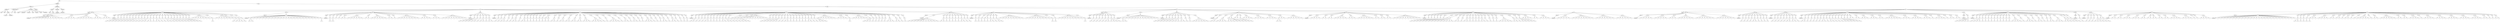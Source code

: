 digraph Tree {
	"t0" [label = "TEI"];
	"t1" [label = "teiHeader"];
	"t2" [label = "fileDesc"];
	"t3" [label = "titleStmt"];
	"t4" [label = "title"];
	"t5" [label = "title"];
	"t6" [label = "author"];
	"t7" [label = "surname"];
	"t8" [label = "forename"];
	"t9" [label = "publicationStmt"];
	"t10" [label = "p"];
	"t11" [label = "idno"];
	"t12" [label = "sourceDesc"];
	"t13" [label = "genre"];
	"t14" [label = "inspiration"];
	"t15" [label = "structure"];
	"t16" [label = "type"];
	"t17" [label = "periode"];
	"t18" [label = "taille"];
	"t19" [label = "permalien"];
	"t20" [label = "edStmt"];
	"t21" [label = "profileDesc"];
	"t22" [label = "creation"];
	"t23" [label = "date"];
	"t24" [label = "date"];
	"t25" [label = "langUsage"];
	"t26" [label = "language"];
	"t27" [label = "textClass"];
	"t28" [label = "keywords"];
	"t29" [label = "term"];
	"t30" [label = "text"];
	"t31" [label = "body"];
	"t32" [label = "div1"];
	"t33" [label = "head"];
	"t34" [label = "div2"];
	"t35" [label = "head"];
	"t36" [label = "listPerson"];
	"t37" [label = "sp"];
	"t38" [label = "l"];
	"t39" [label = "l"];
	"t40" [label = "l"];
	"t41" [label = "l"];
	"t42" [label = "l"];
	"t43" [label = "l"];
	"t44" [label = "l"];
	"t45" [label = "l"];
	"t46" [label = "l"];
	"t47" [label = "l"];
	"t48" [label = "l"];
	"t49" [label = "sp"];
	"t50" [label = "l"];
	"t51" [label = "l"];
	"t52" [label = "l"];
	"t53" [label = "l"];
	"t54" [label = "sp"];
	"t55" [label = "l"];
	"t56" [label = "l"];
	"t57" [label = "l"];
	"t58" [label = "l"];
	"t59" [label = "l"];
	"t60" [label = "l"];
	"t61" [label = "sp"];
	"t62" [label = "l"];
	"t63" [label = "l"];
	"t64" [label = "l"];
	"t65" [label = "sp"];
	"t66" [label = "l"];
	"t67" [label = "l"];
	"t68" [label = "l"];
	"t69" [label = "div2"];
	"t70" [label = "head"];
	"t71" [label = "listPerson"];
	"t72" [label = "sp"];
	"t73" [label = "p"];
	"t74" [label = "s"];
	"t75" [label = "s"];
	"t76" [label = "sp"];
	"t77" [label = "p"];
	"t78" [label = "s"];
	"t79" [label = "sp"];
	"t80" [label = "p"];
	"t81" [label = "s"];
	"t82" [label = "sp"];
	"t83" [label = "p"];
	"t84" [label = "s"];
	"t85" [label = "sp"];
	"t86" [label = "p"];
	"t87" [label = "s"];
	"t88" [label = "sp"];
	"t89" [label = "p"];
	"t90" [label = "s"];
	"t91" [label = "sp"];
	"t92" [label = "p"];
	"t93" [label = "s"];
	"t94" [label = "s"];
	"t95" [label = "sp"];
	"t96" [label = "p"];
	"t97" [label = "s"];
	"t98" [label = "sp"];
	"t99" [label = "p"];
	"t100" [label = "s"];
	"t101" [label = "sp"];
	"t102" [label = "p"];
	"t103" [label = "s"];
	"t104" [label = "sp"];
	"t105" [label = "p"];
	"t106" [label = "s"];
	"t107" [label = "s"];
	"t108" [label = "sp"];
	"t109" [label = "p"];
	"t110" [label = "s"];
	"t111" [label = "s"];
	"t112" [label = "sp"];
	"t113" [label = "p"];
	"t114" [label = "s"];
	"t115" [label = "sp"];
	"t116" [label = "p"];
	"t117" [label = "s"];
	"t118" [label = "s"];
	"t119" [label = "sp"];
	"t120" [label = "p"];
	"t121" [label = "s"];
	"t122" [label = "sp"];
	"t123" [label = "p"];
	"t124" [label = "s"];
	"t125" [label = "sp"];
	"t126" [label = "p"];
	"t127" [label = "s"];
	"t128" [label = "s"];
	"t129" [label = "sp"];
	"t130" [label = "p"];
	"t131" [label = "s"];
	"t132" [label = "sp"];
	"t133" [label = "p"];
	"t134" [label = "s"];
	"t135" [label = "s"];
	"t136" [label = "sp"];
	"t137" [label = "p"];
	"t138" [label = "s"];
	"t139" [label = "sp"];
	"t140" [label = "p"];
	"t141" [label = "s"];
	"t142" [label = "sp"];
	"t143" [label = "p"];
	"t144" [label = "s"];
	"t145" [label = "sp"];
	"t146" [label = "p"];
	"t147" [label = "s"];
	"t148" [label = "sp"];
	"t149" [label = "p"];
	"t150" [label = "s"];
	"t151" [label = "s"];
	"t152" [label = "sp"];
	"t153" [label = "p"];
	"t154" [label = "s"];
	"t155" [label = "sp"];
	"t156" [label = "l"];
	"t157" [label = "l"];
	"t158" [label = "l"];
	"t159" [label = "l"];
	"t160" [label = "l"];
	"t161" [label = "l"];
	"t162" [label = "l"];
	"t163" [label = "sp"];
	"t164" [label = "p"];
	"t165" [label = "s"];
	"t166" [label = "sp"];
	"t167" [label = "l"];
	"t168" [label = "l"];
	"t169" [label = "l"];
	"t170" [label = "l"];
	"t171" [label = "l"];
	"t172" [label = "l"];
	"t173" [label = "l"];
	"t174" [label = "sp"];
	"t175" [label = "p"];
	"t176" [label = "s"];
	"t177" [label = "sp"];
	"t178" [label = "p"];
	"t179" [label = "s"];
	"t180" [label = "s"];
	"t181" [label = "s"];
	"t182" [label = "sp"];
	"t183" [label = "p"];
	"t184" [label = "s"];
	"t185" [label = "div2"];
	"t186" [label = "head"];
	"t187" [label = "listPerson"];
	"t188" [label = "sp"];
	"t189" [label = "p"];
	"t190" [label = "s"];
	"t191" [label = "s"];
	"t192" [label = "l"];
	"t193" [label = "l"];
	"t194" [label = "l"];
	"t195" [label = "l"];
	"t196" [label = "l"];
	"t197" [label = "l"];
	"t198" [label = "l"];
	"t199" [label = "l"];
	"t200" [label = "l"];
	"t201" [label = "l"];
	"t202" [label = "l"];
	"t203" [label = "l"];
	"t204" [label = "l"];
	"t205" [label = "l"];
	"t206" [label = "l"];
	"t207" [label = "l"];
	"t208" [label = "l"];
	"t209" [label = "l"];
	"t210" [label = "l"];
	"t211" [label = "l"];
	"t212" [label = "l"];
	"t213" [label = "l"];
	"t214" [label = "l"];
	"t215" [label = "p"];
	"t216" [label = "s"];
	"t217" [label = "div2"];
	"t218" [label = "head"];
	"t219" [label = "listPerson"];
	"t220" [label = "sp"];
	"t221" [label = "p"];
	"t222" [label = "s"];
	"t223" [label = "sp"];
	"t224" [label = "p"];
	"t225" [label = "s"];
	"t226" [label = "sp"];
	"t227" [label = "l"];
	"t228" [label = "sp"];
	"t229" [label = "l"];
	"t230" [label = "sp"];
	"t231" [label = "l"];
	"t232" [label = "l"];
	"t233" [label = "sp"];
	"t234" [label = "l"];
	"t235" [label = "l"];
	"t236" [label = "l"];
	"t237" [label = "l"];
	"t238" [label = "l"];
	"t239" [label = "l"];
	"t240" [label = "sp"];
	"t241" [label = "l"];
	"t242" [label = "l"];
	"t243" [label = "sp"];
	"t244" [label = "l"];
	"t245" [label = "l"];
	"t246" [label = "l"];
	"t247" [label = "l"];
	"t248" [label = "l"];
	"t249" [label = "l"];
	"t250" [label = "sp"];
	"t251" [label = "l"];
	"t252" [label = "l"];
	"t253" [label = "sp"];
	"t254" [label = "l"];
	"t255" [label = "sp"];
	"t256" [label = "l"];
	"t257" [label = "l"];
	"t258" [label = "l"];
	"t259" [label = "l"];
	"t260" [label = "l"];
	"t261" [label = "l"];
	"t262" [label = "l"];
	"t263" [label = "l"];
	"t264" [label = "sp"];
	"t265" [label = "l"];
	"t266" [label = "l"];
	"t267" [label = "l"];
	"t268" [label = "l"];
	"t269" [label = "sp"];
	"t270" [label = "l"];
	"t271" [label = "l"];
	"t272" [label = "l"];
	"t273" [label = "sp"];
	"t274" [label = "l"];
	"t275" [label = "l"];
	"t276" [label = "l"];
	"t277" [label = "l"];
	"t278" [label = "l"];
	"t279" [label = "l"];
	"t280" [label = "l"];
	"t281" [label = "l"];
	"t282" [label = "l"];
	"t283" [label = "div2"];
	"t284" [label = "head"];
	"t285" [label = "listPerson"];
	"t286" [label = "sp"];
	"t287" [label = "p"];
	"t288" [label = "s"];
	"t289" [label = "s"];
	"t290" [label = "s"];
	"t291" [label = "s"];
	"t292" [label = "sp"];
	"t293" [label = "p"];
	"t294" [label = "s"];
	"t295" [label = "s"];
	"t296" [label = "sp"];
	"t297" [label = "p"];
	"t298" [label = "s"];
	"t299" [label = "sp"];
	"t300" [label = "p"];
	"t301" [label = "s"];
	"t302" [label = "s"];
	"t303" [label = "sp"];
	"t304" [label = "p"];
	"t305" [label = "s"];
	"t306" [label = "sp"];
	"t307" [label = "p"];
	"t308" [label = "s"];
	"t309" [label = "s"];
	"t310" [label = "div2"];
	"t311" [label = "head"];
	"t312" [label = "listPerson"];
	"t313" [label = "sp"];
	"t314" [label = "p"];
	"t315" [label = "s"];
	"t316" [label = "sp"];
	"t317" [label = "p"];
	"t318" [label = "s"];
	"t319" [label = "sp"];
	"t320" [label = "p"];
	"t321" [label = "s"];
	"t322" [label = "s"];
	"t323" [label = "sp"];
	"t324" [label = "p"];
	"t325" [label = "s"];
	"t326" [label = "sp"];
	"t327" [label = "p"];
	"t328" [label = "s"];
	"t329" [label = "sp"];
	"t330" [label = "p"];
	"t331" [label = "s"];
	"t332" [label = "s"];
	"t333" [label = "sp"];
	"t334" [label = "p"];
	"t335" [label = "s"];
	"t336" [label = "sp"];
	"t337" [label = "p"];
	"t338" [label = "s"];
	"t339" [label = "s"];
	"t340" [label = "sp"];
	"t341" [label = "p"];
	"t342" [label = "s"];
	"t343" [label = "sp"];
	"t344" [label = "p"];
	"t345" [label = "s"];
	"t346" [label = "sp"];
	"t347" [label = "p"];
	"t348" [label = "s"];
	"t349" [label = "sp"];
	"t350" [label = "p"];
	"t351" [label = "s"];
	"t352" [label = "sp"];
	"t353" [label = "p"];
	"t354" [label = "s"];
	"t355" [label = "sp"];
	"t356" [label = "p"];
	"t357" [label = "s"];
	"t358" [label = "sp"];
	"t359" [label = "p"];
	"t360" [label = "s"];
	"t361" [label = "p"];
	"t362" [label = "s"];
	"t363" [label = "sp"];
	"t364" [label = "p"];
	"t365" [label = "s"];
	"t366" [label = "s"];
	"t367" [label = "sp"];
	"t368" [label = "p"];
	"t369" [label = "s"];
	"t370" [label = "sp"];
	"t371" [label = "p"];
	"t372" [label = "s"];
	"t373" [label = "s"];
	"t374" [label = "sp"];
	"t375" [label = "p"];
	"t376" [label = "s"];
	"t377" [label = "s"];
	"t378" [label = "sp"];
	"t379" [label = "p"];
	"t380" [label = "s"];
	"t381" [label = "s"];
	"t382" [label = "sp"];
	"t383" [label = "p"];
	"t384" [label = "s"];
	"t385" [label = "s"];
	"t386" [label = "sp"];
	"t387" [label = "p"];
	"t388" [label = "s"];
	"t389" [label = "s"];
	"t390" [label = "s"];
	"t391" [label = "sp"];
	"t392" [label = "p"];
	"t393" [label = "s"];
	"t394" [label = "s"];
	"t395" [label = "s"];
	"t396" [label = "s"];
	"t397" [label = "sp"];
	"t398" [label = "p"];
	"t399" [label = "s"];
	"t400" [label = "sp"];
	"t401" [label = "p"];
	"t402" [label = "s"];
	"t403" [label = "sp"];
	"t404" [label = "p"];
	"t405" [label = "s"];
	"t406" [label = "s"];
	"t407" [label = "s"];
	"t408" [label = "s"];
	"t409" [label = "sp"];
	"t410" [label = "p"];
	"t411" [label = "s"];
	"t412" [label = "sp"];
	"t413" [label = "p"];
	"t414" [label = "s"];
	"t415" [label = "s"];
	"t416" [label = "sp"];
	"t417" [label = "p"];
	"t418" [label = "s"];
	"t419" [label = "sp"];
	"t420" [label = "p"];
	"t421" [label = "s"];
	"t422" [label = "s"];
	"t423" [label = "sp"];
	"t424" [label = "p"];
	"t425" [label = "s"];
	"t426" [label = "sp"];
	"t427" [label = "p"];
	"t428" [label = "s"];
	"t429" [label = "sp"];
	"t430" [label = "p"];
	"t431" [label = "s"];
	"t432" [label = "s"];
	"t433" [label = "s"];
	"t434" [label = "sp"];
	"t435" [label = "p"];
	"t436" [label = "s"];
	"t437" [label = "sp"];
	"t438" [label = "p"];
	"t439" [label = "s"];
	"t440" [label = "sp"];
	"t441" [label = "p"];
	"t442" [label = "s"];
	"t443" [label = "sp"];
	"t444" [label = "p"];
	"t445" [label = "s"];
	"t446" [label = "s"];
	"t447" [label = "sp"];
	"t448" [label = "p"];
	"t449" [label = "s"];
	"t450" [label = "sp"];
	"t451" [label = "p"];
	"t452" [label = "s"];
	"t453" [label = "s"];
	"t454" [label = "sp"];
	"t455" [label = "p"];
	"t456" [label = "s"];
	"t457" [label = "sp"];
	"t458" [label = "p"];
	"t459" [label = "s"];
	"t460" [label = "sp"];
	"t461" [label = "p"];
	"t462" [label = "s"];
	"t463" [label = "sp"];
	"t464" [label = "p"];
	"t465" [label = "s"];
	"t466" [label = "div2"];
	"t467" [label = "head"];
	"t468" [label = "listPerson"];
	"t469" [label = "sp"];
	"t470" [label = "p"];
	"t471" [label = "s"];
	"t472" [label = "s"];
	"t473" [label = "sp"];
	"t474" [label = "p"];
	"t475" [label = "s"];
	"t476" [label = "sp"];
	"t477" [label = "p"];
	"t478" [label = "s"];
	"t479" [label = "sp"];
	"t480" [label = "p"];
	"t481" [label = "s"];
	"t482" [label = "sp"];
	"t483" [label = "p"];
	"t484" [label = "s"];
	"t485" [label = "s"];
	"t486" [label = "sp"];
	"t487" [label = "p"];
	"t488" [label = "s"];
	"t489" [label = "sp"];
	"t490" [label = "p"];
	"t491" [label = "s"];
	"t492" [label = "sp"];
	"t493" [label = "p"];
	"t494" [label = "s"];
	"t495" [label = "sp"];
	"t496" [label = "p"];
	"t497" [label = "s"];
	"t498" [label = "sp"];
	"t499" [label = "p"];
	"t500" [label = "s"];
	"t501" [label = "s"];
	"t502" [label = "sp"];
	"t503" [label = "p"];
	"t504" [label = "s"];
	"t505" [label = "s"];
	"t506" [label = "sp"];
	"t507" [label = "p"];
	"t508" [label = "s"];
	"t509" [label = "sp"];
	"t510" [label = "p"];
	"t511" [label = "s"];
	"t512" [label = "sp"];
	"t513" [label = "p"];
	"t514" [label = "s"];
	"t515" [label = "sp"];
	"t516" [label = "p"];
	"t517" [label = "s"];
	"t518" [label = "sp"];
	"t519" [label = "p"];
	"t520" [label = "s"];
	"t521" [label = "s"];
	"t522" [label = "l"];
	"t523" [label = "l"];
	"t524" [label = "l"];
	"t525" [label = "l"];
	"t526" [label = "l"];
	"t527" [label = "l"];
	"t528" [label = "l"];
	"t529" [label = "l"];
	"t530" [label = "l"];
	"t531" [label = "sp"];
	"t532" [label = "p"];
	"t533" [label = "s"];
	"t534" [label = "sp"];
	"t535" [label = "p"];
	"t536" [label = "s"];
	"t537" [label = "sp"];
	"t538" [label = "p"];
	"t539" [label = "s"];
	"t540" [label = "sp"];
	"t541" [label = "p"];
	"t542" [label = "s"];
	"t543" [label = "s"];
	"t544" [label = "s"];
	"t545" [label = "sp"];
	"t546" [label = "p"];
	"t547" [label = "s"];
	"t548" [label = "sp"];
	"t549" [label = "p"];
	"t550" [label = "s"];
	"t551" [label = "sp"];
	"t552" [label = "p"];
	"t553" [label = "s"];
	"t554" [label = "s"];
	"t555" [label = "sp"];
	"t556" [label = "p"];
	"t557" [label = "s"];
	"t558" [label = "sp"];
	"t559" [label = "p"];
	"t560" [label = "s"];
	"t561" [label = "sp"];
	"t562" [label = "p"];
	"t563" [label = "s"];
	"t564" [label = "sp"];
	"t565" [label = "p"];
	"t566" [label = "s"];
	"t567" [label = "sp"];
	"t568" [label = "p"];
	"t569" [label = "s"];
	"t570" [label = "sp"];
	"t571" [label = "p"];
	"t572" [label = "s"];
	"t573" [label = "sp"];
	"t574" [label = "p"];
	"t575" [label = "s"];
	"t576" [label = "s"];
	"t577" [label = "sp"];
	"t578" [label = "p"];
	"t579" [label = "s"];
	"t580" [label = "sp"];
	"t581" [label = "p"];
	"t582" [label = "s"];
	"t583" [label = "sp"];
	"t584" [label = "p"];
	"t585" [label = "s"];
	"t586" [label = "s"];
	"t587" [label = "s"];
	"t588" [label = "l"];
	"t589" [label = "l"];
	"t590" [label = "l"];
	"t591" [label = "l"];
	"t592" [label = "l"];
	"t593" [label = "l"];
	"t594" [label = "sp"];
	"t595" [label = "l"];
	"t596" [label = "l"];
	"t597" [label = "l"];
	"t598" [label = "l"];
	"t599" [label = "sp"];
	"t600" [label = "p"];
	"t601" [label = "s"];
	"t602" [label = "sp"];
	"t603" [label = "l"];
	"t604" [label = "l"];
	"t605" [label = "l"];
	"t606" [label = "l"];
	"t607" [label = "l"];
	"t608" [label = "l"];
	"t609" [label = "sp"];
	"t610" [label = "p"];
	"t611" [label = "s"];
	"t612" [label = "s"];
	"t613" [label = "s"];
	"t614" [label = "sp"];
	"t615" [label = "p"];
	"t616" [label = "s"];
	"t617" [label = "sp"];
	"t618" [label = "p"];
	"t619" [label = "s"];
	"t620" [label = "sp"];
	"t621" [label = "p"];
	"t622" [label = "s"];
	"t623" [label = "sp"];
	"t624" [label = "p"];
	"t625" [label = "s"];
	"t626" [label = "sp"];
	"t627" [label = "p"];
	"t628" [label = "s"];
	"t629" [label = "sp"];
	"t630" [label = "p"];
	"t631" [label = "s"];
	"t632" [label = "s"];
	"t633" [label = "s"];
	"t634" [label = "sp"];
	"t635" [label = "p"];
	"t636" [label = "s"];
	"t637" [label = "s"];
	"t638" [label = "sp"];
	"t639" [label = "p"];
	"t640" [label = "s"];
	"t641" [label = "sp"];
	"t642" [label = "p"];
	"t643" [label = "s"];
	"t644" [label = "div2"];
	"t645" [label = "head"];
	"t646" [label = "listPerson"];
	"t647" [label = "sp"];
	"t648" [label = "p"];
	"t649" [label = "s"];
	"t650" [label = "s"];
	"t651" [label = "s"];
	"t652" [label = "s"];
	"t653" [label = "s"];
	"t654" [label = "s"];
	"t655" [label = "s"];
	"t656" [label = "s"];
	"t657" [label = "s"];
	"t658" [label = "s"];
	"t659" [label = "s"];
	"t660" [label = "sp"];
	"t661" [label = "p"];
	"t662" [label = "s"];
	"t663" [label = "s"];
	"t664" [label = "sp"];
	"t665" [label = "p"];
	"t666" [label = "s"];
	"t667" [label = "sp"];
	"t668" [label = "p"];
	"t669" [label = "s"];
	"t670" [label = "sp"];
	"t671" [label = "p"];
	"t672" [label = "s"];
	"t673" [label = "sp"];
	"t674" [label = "p"];
	"t675" [label = "s"];
	"t676" [label = "sp"];
	"t677" [label = "p"];
	"t678" [label = "s"];
	"t679" [label = "sp"];
	"t680" [label = "p"];
	"t681" [label = "s"];
	"t682" [label = "s"];
	"t683" [label = "sp"];
	"t684" [label = "p"];
	"t685" [label = "s"];
	"t686" [label = "sp"];
	"t687" [label = "p"];
	"t688" [label = "s"];
	"t689" [label = "div2"];
	"t690" [label = "head"];
	"t691" [label = "listPerson"];
	"t692" [label = "sp"];
	"t693" [label = "p"];
	"t694" [label = "s"];
	"t695" [label = "sp"];
	"t696" [label = "p"];
	"t697" [label = "s"];
	"t698" [label = "sp"];
	"t699" [label = "p"];
	"t700" [label = "s"];
	"t701" [label = "sp"];
	"t702" [label = "p"];
	"t703" [label = "s"];
	"t704" [label = "p"];
	"t705" [label = "s"];
	"t706" [label = "sp"];
	"t707" [label = "p"];
	"t708" [label = "s"];
	"t709" [label = "s"];
	"t710" [label = "sp"];
	"t711" [label = "p"];
	"t712" [label = "s"];
	"t713" [label = "sp"];
	"t714" [label = "p"];
	"t715" [label = "s"];
	"t716" [label = "s"];
	"t717" [label = "sp"];
	"t718" [label = "l"];
	"t719" [label = "l"];
	"t720" [label = "l"];
	"t721" [label = "l"];
	"t722" [label = "l"];
	"t723" [label = "l"];
	"t724" [label = "l"];
	"t725" [label = "l"];
	"t726" [label = "l"];
	"t727" [label = "sp"];
	"t728" [label = "l"];
	"t729" [label = "l"];
	"t730" [label = "l"];
	"t731" [label = "l"];
	"t732" [label = "l"];
	"t733" [label = "l"];
	"t734" [label = "l"];
	"t735" [label = "l"];
	"t736" [label = "l"];
	"t737" [label = "sp"];
	"t738" [label = "p"];
	"t739" [label = "s"];
	"t740" [label = "sp"];
	"t741" [label = "p"];
	"t742" [label = "s"];
	"t743" [label = "sp"];
	"t744" [label = "l"];
	"t745" [label = "l"];
	"t746" [label = "l"];
	"t747" [label = "l"];
	"t748" [label = "l"];
	"t749" [label = "l"];
	"t750" [label = "l"];
	"t751" [label = "l"];
	"t752" [label = "l"];
	"t753" [label = "sp"];
	"t754" [label = "p"];
	"t755" [label = "s"];
	"t756" [label = "div1"];
	"t757" [label = "head"];
	"t758" [label = "div2"];
	"t759" [label = "head"];
	"t760" [label = "listPerson"];
	"t761" [label = "sp"];
	"t762" [label = "p"];
	"t763" [label = "s"];
	"t764" [label = "sp"];
	"t765" [label = "p"];
	"t766" [label = "s"];
	"t767" [label = "sp"];
	"t768" [label = "p"];
	"t769" [label = "s"];
	"t770" [label = "sp"];
	"t771" [label = "p"];
	"t772" [label = "s"];
	"t773" [label = "sp"];
	"t774" [label = "p"];
	"t775" [label = "s"];
	"t776" [label = "sp"];
	"t777" [label = "p"];
	"t778" [label = "s"];
	"t779" [label = "s"];
	"t780" [label = "sp"];
	"t781" [label = "p"];
	"t782" [label = "s"];
	"t783" [label = "s"];
	"t784" [label = "s"];
	"t785" [label = "sp"];
	"t786" [label = "p"];
	"t787" [label = "s"];
	"t788" [label = "div2"];
	"t789" [label = "head"];
	"t790" [label = "listPerson"];
	"t791" [label = "sp"];
	"t792" [label = "p"];
	"t793" [label = "s"];
	"t794" [label = "s"];
	"t795" [label = "l"];
	"t796" [label = "l"];
	"t797" [label = "l"];
	"t798" [label = "l"];
	"t799" [label = "l"];
	"t800" [label = "l"];
	"t801" [label = "l"];
	"t802" [label = "l"];
	"t803" [label = "l"];
	"t804" [label = "l"];
	"t805" [label = "l"];
	"t806" [label = "l"];
	"t807" [label = "div2"];
	"t808" [label = "head"];
	"t809" [label = "listPerson"];
	"t810" [label = "sp"];
	"t811" [label = "p"];
	"t812" [label = "s"];
	"t813" [label = "s"];
	"t814" [label = "sp"];
	"t815" [label = "p"];
	"t816" [label = "s"];
	"t817" [label = "sp"];
	"t818" [label = "p"];
	"t819" [label = "s"];
	"t820" [label = "sp"];
	"t821" [label = "p"];
	"t822" [label = "s"];
	"t823" [label = "s"];
	"t824" [label = "sp"];
	"t825" [label = "p"];
	"t826" [label = "s"];
	"t827" [label = "s"];
	"t828" [label = "s"];
	"t829" [label = "sp"];
	"t830" [label = "p"];
	"t831" [label = "s"];
	"t832" [label = "s"];
	"t833" [label = "sp"];
	"t834" [label = "p"];
	"t835" [label = "s"];
	"t836" [label = "sp"];
	"t837" [label = "p"];
	"t838" [label = "s"];
	"t839" [label = "sp"];
	"t840" [label = "p"];
	"t841" [label = "s"];
	"t842" [label = "s"];
	"t843" [label = "s"];
	"t844" [label = "s"];
	"t845" [label = "s"];
	"t846" [label = "s"];
	"t847" [label = "div2"];
	"t848" [label = "head"];
	"t849" [label = "listPerson"];
	"t850" [label = "sp"];
	"t851" [label = "p"];
	"t852" [label = "s"];
	"t853" [label = "s"];
	"t854" [label = "sp"];
	"t855" [label = "p"];
	"t856" [label = "s"];
	"t857" [label = "s"];
	"t858" [label = "s"];
	"t859" [label = "s"];
	"t860" [label = "sp"];
	"t861" [label = "p"];
	"t862" [label = "s"];
	"t863" [label = "s"];
	"t864" [label = "s"];
	"t865" [label = "p"];
	"t866" [label = "s"];
	"t867" [label = "s"];
	"t868" [label = "s"];
	"t869" [label = "s"];
	"t870" [label = "sp"];
	"t871" [label = "l"];
	"t872" [label = "l"];
	"t873" [label = "sp"];
	"t874" [label = "p"];
	"t875" [label = "s"];
	"t876" [label = "s"];
	"t877" [label = "sp"];
	"t878" [label = "l"];
	"t879" [label = "l"];
	"t880" [label = "l"];
	"t881" [label = "l"];
	"t882" [label = "sp"];
	"t883" [label = "l"];
	"t884" [label = "l"];
	"t885" [label = "l"];
	"t886" [label = "l"];
	"t887" [label = "sp"];
	"t888" [label = "l"];
	"t889" [label = "l"];
	"t890" [label = "l"];
	"t891" [label = "l"];
	"t892" [label = "sp"];
	"t893" [label = "p"];
	"t894" [label = "s"];
	"t895" [label = "s"];
	"t896" [label = "l"];
	"t897" [label = "l"];
	"t898" [label = "sp"];
	"t899" [label = "l"];
	"t900" [label = "l"];
	"t901" [label = "l"];
	"t902" [label = "l"];
	"t903" [label = "l"];
	"t904" [label = "l"];
	"t905" [label = "div2"];
	"t906" [label = "head"];
	"t907" [label = "listPerson"];
	"t908" [label = "sp"];
	"t909" [label = "l"];
	"t910" [label = "l"];
	"t911" [label = "l"];
	"t912" [label = "l"];
	"t913" [label = "sp"];
	"t914" [label = "l"];
	"t915" [label = "l"];
	"t916" [label = "sp"];
	"t917" [label = "l"];
	"t918" [label = "l"];
	"t919" [label = "sp"];
	"t920" [label = "l"];
	"t921" [label = "l"];
	"t922" [label = "l"];
	"t923" [label = "l"];
	"t924" [label = "l"];
	"t925" [label = "sp"];
	"t926" [label = "l"];
	"t927" [label = "l"];
	"t928" [label = "l"];
	"t929" [label = "sp"];
	"t930" [label = "l"];
	"t931" [label = "l"];
	"t932" [label = "l"];
	"t933" [label = "l"];
	"t934" [label = "l"];
	"t935" [label = "l"];
	"t936" [label = "sp"];
	"t937" [label = "l"];
	"t938" [label = "l"];
	"t939" [label = "sp"];
	"t940" [label = "l"];
	"t941" [label = "l"];
	"t942" [label = "sp"];
	"t943" [label = "l"];
	"t944" [label = "l"];
	"t945" [label = "sp"];
	"t946" [label = "l"];
	"t947" [label = "l"];
	"t948" [label = "l"];
	"t949" [label = "l"];
	"t950" [label = "l"];
	"t951" [label = "l"];
	"t952" [label = "l"];
	"t953" [label = "l"];
	"t954" [label = "l"];
	"t955" [label = "l"];
	"t956" [label = "div2"];
	"t957" [label = "head"];
	"t958" [label = "listPerson"];
	"t959" [label = "sp"];
	"t960" [label = "p"];
	"t961" [label = "s"];
	"t962" [label = "sp"];
	"t963" [label = "p"];
	"t964" [label = "s"];
	"t965" [label = "sp"];
	"t966" [label = "p"];
	"t967" [label = "s"];
	"t968" [label = "sp"];
	"t969" [label = "p"];
	"t970" [label = "s"];
	"t971" [label = "s"];
	"t972" [label = "sp"];
	"t973" [label = "p"];
	"t974" [label = "s"];
	"t975" [label = "sp"];
	"t976" [label = "p"];
	"t977" [label = "s"];
	"t978" [label = "sp"];
	"t979" [label = "p"];
	"t980" [label = "s"];
	"t981" [label = "s"];
	"t982" [label = "s"];
	"t983" [label = "sp"];
	"t984" [label = "p"];
	"t985" [label = "s"];
	"t986" [label = "s"];
	"t987" [label = "s"];
	"t988" [label = "s"];
	"t989" [label = "s"];
	"t990" [label = "sp"];
	"t991" [label = "p"];
	"t992" [label = "s"];
	"t993" [label = "s"];
	"t994" [label = "sp"];
	"t995" [label = "p"];
	"t996" [label = "s"];
	"t997" [label = "sp"];
	"t998" [label = "p"];
	"t999" [label = "s"];
	"t1000" [label = "s"];
	"t1001" [label = "sp"];
	"t1002" [label = "p"];
	"t1003" [label = "s"];
	"t1004" [label = "sp"];
	"t1005" [label = "p"];
	"t1006" [label = "s"];
	"t1007" [label = "sp"];
	"t1008" [label = "p"];
	"t1009" [label = "s"];
	"t1010" [label = "sp"];
	"t1011" [label = "p"];
	"t1012" [label = "s"];
	"t1013" [label = "sp"];
	"t1014" [label = "p"];
	"t1015" [label = "s"];
	"t1016" [label = "s"];
	"t1017" [label = "sp"];
	"t1018" [label = "p"];
	"t1019" [label = "s"];
	"t1020" [label = "sp"];
	"t1021" [label = "p"];
	"t1022" [label = "s"];
	"t1023" [label = "sp"];
	"t1024" [label = "p"];
	"t1025" [label = "s"];
	"t1026" [label = "sp"];
	"t1027" [label = "p"];
	"t1028" [label = "s"];
	"t1029" [label = "sp"];
	"t1030" [label = "p"];
	"t1031" [label = "s"];
	"t1032" [label = "s"];
	"t1033" [label = "s"];
	"t1034" [label = "s"];
	"t1035" [label = "s"];
	"t1036" [label = "sp"];
	"t1037" [label = "p"];
	"t1038" [label = "s"];
	"t1039" [label = "s"];
	"t1040" [label = "sp"];
	"t1041" [label = "p"];
	"t1042" [label = "s"];
	"t1043" [label = "sp"];
	"t1044" [label = "p"];
	"t1045" [label = "s"];
	"t1046" [label = "s"];
	"t1047" [label = "s"];
	"t1048" [label = "sp"];
	"t1049" [label = "p"];
	"t1050" [label = "s"];
	"t1051" [label = "p"];
	"t1052" [label = "s"];
	"t1053" [label = "l"];
	"t1054" [label = "l"];
	"t1055" [label = "sp"];
	"t1056" [label = "l"];
	"t1057" [label = "l"];
	"t1058" [label = "sp"];
	"t1059" [label = "l"];
	"t1060" [label = "l"];
	"t1061" [label = "l"];
	"t1062" [label = "l"];
	"t1063" [label = "div2"];
	"t1064" [label = "head"];
	"t1065" [label = "listPerson"];
	"t1066" [label = "sp"];
	"t1067" [label = "l"];
	"t1068" [label = "l"];
	"t1069" [label = "l"];
	"t1070" [label = "l"];
	"t1071" [label = "l"];
	"t1072" [label = "sp"];
	"t1073" [label = "l"];
	"t1074" [label = "l"];
	"t1075" [label = "l"];
	"t1076" [label = "l"];
	"t1077" [label = "l"];
	"t1078" [label = "l"];
	"t1079" [label = "l"];
	"t1080" [label = "l"];
	"t1081" [label = "sp"];
	"t1082" [label = "l"];
	"t1083" [label = "l"];
	"t1084" [label = "l"];
	"t1085" [label = "l"];
	"t1086" [label = "l"];
	"t1087" [label = "l"];
	"t1088" [label = "l"];
	"t1089" [label = "sp"];
	"t1090" [label = "l"];
	"t1091" [label = "l"];
	"t1092" [label = "l"];
	"t1093" [label = "l"];
	"t1094" [label = "l"];
	"t1095" [label = "l"];
	"t1096" [label = "div1"];
	"t1097" [label = "head"];
	"t1098" [label = "div2"];
	"t1099" [label = "head"];
	"t1100" [label = "listPerson"];
	"t1101" [label = "sp"];
	"t1102" [label = "l"];
	"t1103" [label = "l"];
	"t1104" [label = "l"];
	"t1105" [label = "l"];
	"t1106" [label = "l"];
	"t1107" [label = "sp"];
	"t1108" [label = "l"];
	"t1109" [label = "l"];
	"t1110" [label = "l"];
	"t1111" [label = "l"];
	"t1112" [label = "l"];
	"t1113" [label = "sp"];
	"t1114" [label = "l"];
	"t1115" [label = "l"];
	"t1116" [label = "l"];
	"t1117" [label = "sp"];
	"t1118" [label = "l"];
	"t1119" [label = "l"];
	"t1120" [label = "l"];
	"t1121" [label = "l"];
	"t1122" [label = "l"];
	"t1123" [label = "l"];
	"t1124" [label = "sp"];
	"t1125" [label = "l"];
	"t1126" [label = "l"];
	"t1127" [label = "l"];
	"t1128" [label = "l"];
	"t1129" [label = "l"];
	"t1130" [label = "l"];
	"t1131" [label = "l"];
	"t1132" [label = "sp"];
	"t1133" [label = "l"];
	"t1134" [label = "l"];
	"t1135" [label = "l"];
	"t1136" [label = "l"];
	"t1137" [label = "l"];
	"t1138" [label = "l"];
	"t1139" [label = "l"];
	"t1140" [label = "div2"];
	"t1141" [label = "head"];
	"t1142" [label = "listPerson"];
	"t1143" [label = "sp"];
	"t1144" [label = "p"];
	"t1145" [label = "s"];
	"t1146" [label = "sp"];
	"t1147" [label = "p"];
	"t1148" [label = "s"];
	"t1149" [label = "sp"];
	"t1150" [label = "p"];
	"t1151" [label = "s"];
	"t1152" [label = "sp"];
	"t1153" [label = "p"];
	"t1154" [label = "s"];
	"t1155" [label = "sp"];
	"t1156" [label = "p"];
	"t1157" [label = "s"];
	"t1158" [label = "s"];
	"t1159" [label = "sp"];
	"t1160" [label = "p"];
	"t1161" [label = "s"];
	"t1162" [label = "sp"];
	"t1163" [label = "p"];
	"t1164" [label = "s"];
	"t1165" [label = "sp"];
	"t1166" [label = "p"];
	"t1167" [label = "s"];
	"t1168" [label = "sp"];
	"t1169" [label = "p"];
	"t1170" [label = "s"];
	"t1171" [label = "div2"];
	"t1172" [label = "head"];
	"t1173" [label = "listPerson"];
	"t1174" [label = "sp"];
	"t1175" [label = "p"];
	"t1176" [label = "s"];
	"t1177" [label = "sp"];
	"t1178" [label = "p"];
	"t1179" [label = "s"];
	"t1180" [label = "sp"];
	"t1181" [label = "p"];
	"t1182" [label = "s"];
	"t1183" [label = "sp"];
	"t1184" [label = "p"];
	"t1185" [label = "s"];
	"t1186" [label = "sp"];
	"t1187" [label = "p"];
	"t1188" [label = "s"];
	"t1189" [label = "sp"];
	"t1190" [label = "p"];
	"t1191" [label = "s"];
	"t1192" [label = "s"];
	"t1193" [label = "sp"];
	"t1194" [label = "p"];
	"t1195" [label = "s"];
	"t1196" [label = "s"];
	"t1197" [label = "sp"];
	"t1198" [label = "p"];
	"t1199" [label = "s"];
	"t1200" [label = "div2"];
	"t1201" [label = "head"];
	"t1202" [label = "listPerson"];
	"t1203" [label = "sp"];
	"t1204" [label = "p"];
	"t1205" [label = "s"];
	"t1206" [label = "s"];
	"t1207" [label = "sp"];
	"t1208" [label = "p"];
	"t1209" [label = "s"];
	"t1210" [label = "sp"];
	"t1211" [label = "p"];
	"t1212" [label = "s"];
	"t1213" [label = "sp"];
	"t1214" [label = "p"];
	"t1215" [label = "s"];
	"t1216" [label = "sp"];
	"t1217" [label = "p"];
	"t1218" [label = "s"];
	"t1219" [label = "sp"];
	"t1220" [label = "p"];
	"t1221" [label = "s"];
	"t1222" [label = "sp"];
	"t1223" [label = "p"];
	"t1224" [label = "s"];
	"t1225" [label = "s"];
	"t1226" [label = "sp"];
	"t1227" [label = "p"];
	"t1228" [label = "s"];
	"t1229" [label = "sp"];
	"t1230" [label = "p"];
	"t1231" [label = "s"];
	"t1232" [label = "s"];
	"t1233" [label = "sp"];
	"t1234" [label = "p"];
	"t1235" [label = "s"];
	"t1236" [label = "sp"];
	"t1237" [label = "p"];
	"t1238" [label = "s"];
	"t1239" [label = "sp"];
	"t1240" [label = "p"];
	"t1241" [label = "s"];
	"t1242" [label = "sp"];
	"t1243" [label = "p"];
	"t1244" [label = "s"];
	"t1245" [label = "s"];
	"t1246" [label = "s"];
	"t1247" [label = "sp"];
	"t1248" [label = "p"];
	"t1249" [label = "s"];
	"t1250" [label = "sp"];
	"t1251" [label = "p"];
	"t1252" [label = "s"];
	"t1253" [label = "s"];
	"t1254" [label = "sp"];
	"t1255" [label = "l"];
	"t1256" [label = "l"];
	"t1257" [label = "sp"];
	"t1258" [label = "l"];
	"t1259" [label = "l"];
	"t1260" [label = "sp"];
	"t1261" [label = "l"];
	"t1262" [label = "l"];
	"t1263" [label = "l"];
	"t1264" [label = "sp"];
	"t1265" [label = "l"];
	"t1266" [label = "l"];
	"t1267" [label = "l"];
	"t1268" [label = "sp"];
	"t1269" [label = "l"];
	"t1270" [label = "l"];
	"t1271" [label = "sp"];
	"t1272" [label = "l"];
	"t1273" [label = "l"];
	"t1274" [label = "l"];
	"t1275" [label = "l"];
	"t1276" [label = "l"];
	"t1277" [label = "l"];
	"t1278" [label = "sp"];
	"t1279" [label = "l"];
	"t1280" [label = "l"];
	"t1281" [label = "l"];
	"t1282" [label = "sp"];
	"t1283" [label = "l"];
	"t1284" [label = "l"];
	"t1285" [label = "l"];
	"t1286" [label = "l"];
	"t1287" [label = "sp"];
	"t1288" [label = "l"];
	"t1289" [label = "l"];
	"t1290" [label = "l"];
	"t1291" [label = "sp"];
	"t1292" [label = "l"];
	"t1293" [label = "sp"];
	"t1294" [label = "l"];
	"t1295" [label = "l"];
	"t1296" [label = "l"];
	"t1297" [label = "l"];
	"t1298" [label = "sp"];
	"t1299" [label = "l"];
	"t1300" [label = "sp"];
	"t1301" [label = "l"];
	"t1302" [label = "l"];
	"t1303" [label = "sp"];
	"t1304" [label = "l"];
	"t1305" [label = "l"];
	"t1306" [label = "div2"];
	"t1307" [label = "head"];
	"t1308" [label = "listPerson"];
	"t1309" [label = "sp"];
	"t1310" [label = "p"];
	"t1311" [label = "s"];
	"t1312" [label = "s"];
	"t1313" [label = "s"];
	"t1314" [label = "s"];
	"t1315" [label = "s"];
	"t1316" [label = "div2"];
	"t1317" [label = "head"];
	"t1318" [label = "listPerson"];
	"t1319" [label = "sp"];
	"t1320" [label = "p"];
	"t1321" [label = "s"];
	"t1322" [label = "sp"];
	"t1323" [label = "p"];
	"t1324" [label = "s"];
	"t1325" [label = "s"];
	"t1326" [label = "s"];
	"t1327" [label = "sp"];
	"t1328" [label = "p"];
	"t1329" [label = "s"];
	"t1330" [label = "sp"];
	"t1331" [label = "p"];
	"t1332" [label = "s"];
	"t1333" [label = "sp"];
	"t1334" [label = "p"];
	"t1335" [label = "s"];
	"t1336" [label = "sp"];
	"t1337" [label = "p"];
	"t1338" [label = "s"];
	"t1339" [label = "sp"];
	"t1340" [label = "p"];
	"t1341" [label = "s"];
	"t1342" [label = "sp"];
	"t1343" [label = "p"];
	"t1344" [label = "s"];
	"t1345" [label = "sp"];
	"t1346" [label = "p"];
	"t1347" [label = "s"];
	"t1348" [label = "sp"];
	"t1349" [label = "p"];
	"t1350" [label = "s"];
	"t1351" [label = "sp"];
	"t1352" [label = "p"];
	"t1353" [label = "s"];
	"t1354" [label = "sp"];
	"t1355" [label = "p"];
	"t1356" [label = "s"];
	"t1357" [label = "sp"];
	"t1358" [label = "p"];
	"t1359" [label = "s"];
	"t1360" [label = "s"];
	"t1361" [label = "s"];
	"t1362" [label = "s"];
	"t1363" [label = "sp"];
	"t1364" [label = "p"];
	"t1365" [label = "s"];
	"t1366" [label = "sp"];
	"t1367" [label = "p"];
	"t1368" [label = "s"];
	"t1369" [label = "s"];
	"t1370" [label = "s"];
	"t1371" [label = "sp"];
	"t1372" [label = "p"];
	"t1373" [label = "s"];
	"t1374" [label = "sp"];
	"t1375" [label = "p"];
	"t1376" [label = "s"];
	"t1377" [label = "s"];
	"t1378" [label = "sp"];
	"t1379" [label = "p"];
	"t1380" [label = "s"];
	"t1381" [label = "sp"];
	"t1382" [label = "p"];
	"t1383" [label = "s"];
	"t1384" [label = "sp"];
	"t1385" [label = "p"];
	"t1386" [label = "s"];
	"t1387" [label = "s"];
	"t1388" [label = "sp"];
	"t1389" [label = "p"];
	"t1390" [label = "s"];
	"t1391" [label = "s"];
	"t1392" [label = "s"];
	"t1393" [label = "sp"];
	"t1394" [label = "p"];
	"t1395" [label = "s"];
	"t1396" [label = "s"];
	"t1397" [label = "s"];
	"t1398" [label = "sp"];
	"t1399" [label = "p"];
	"t1400" [label = "s"];
	"t1401" [label = "sp"];
	"t1402" [label = "p"];
	"t1403" [label = "s"];
	"t1404" [label = "s"];
	"t1405" [label = "div2"];
	"t1406" [label = "head"];
	"t1407" [label = "listPerson"];
	"t1408" [label = "sp"];
	"t1409" [label = "p"];
	"t1410" [label = "s"];
	"t1411" [label = "div2"];
	"t1412" [label = "head"];
	"t1413" [label = "listPerson"];
	"t1414" [label = "sp"];
	"t1415" [label = "p"];
	"t1416" [label = "s"];
	"t1417" [label = "sp"];
	"t1418" [label = "p"];
	"t1419" [label = "s"];
	"t1420" [label = "sp"];
	"t1421" [label = "p"];
	"t1422" [label = "s"];
	"t1423" [label = "sp"];
	"t1424" [label = "p"];
	"t1425" [label = "s"];
	"t1426" [label = "s"];
	"t1427" [label = "s"];
	"t1428" [label = "s"];
	"t1429" [label = "sp"];
	"t1430" [label = "p"];
	"t1431" [label = "s"];
	"t1432" [label = "p"];
	"t1433" [label = "s"];
	"t1434" [label = "div2"];
	"t1435" [label = "head"];
	"t1436" [label = "listPerson"];
	"t1437" [label = "sp"];
	"t1438" [label = "l"];
	"t1439" [label = "l"];
	"t1440" [label = "sp"];
	"t1441" [label = "l"];
	"t1442" [label = "l"];
	"t1443" [label = "sp"];
	"t1444" [label = "l"];
	"t1445" [label = "l"];
	"t1446" [label = "l"];
	"t1447" [label = "sp"];
	"t1448" [label = "l"];
	"t1449" [label = "l"];
	"t1450" [label = "l"];
	"t1451" [label = "sp"];
	"t1452" [label = "l"];
	"t1453" [label = "l"];
	"t1454" [label = "sp"];
	"t1455" [label = "l"];
	"t1456" [label = "l"];
	"t1457" [label = "sp"];
	"t1458" [label = "l"];
	"t1459" [label = "l"];
	"t1460" [label = "sp"];
	"t1461" [label = "l"];
	"t1462" [label = "l"];
	"t1463" [label = "sp"];
	"t1464" [label = "l"];
	"t1465" [label = "l"];
	"t1466" [label = "sp"];
	"t1467" [label = "l"];
	"t1468" [label = "l"];
	"t1469" [label = "l"];
	"t1470" [label = "l"];
	"t1471" [label = "sp"];
	"t1472" [label = "l"];
	"t1473" [label = "l"];
	"t1474" [label = "l"];
	"t1475" [label = "l"];
	"t1476" [label = "sp"];
	"t1477" [label = "l"];
	"t1478" [label = "sp"];
	"t1479" [label = "l"];
	"t1480" [label = "sp"];
	"t1481" [label = "l"];
	"t1482" [label = "l"];
	"t1483" [label = "l"];
	"t1484" [label = "l"];
	"t1485" [label = "div2"];
	"t1486" [label = "head"];
	"t1487" [label = "listPerson"];
	"t1488" [label = "sp"];
	"t1489" [label = "l"];
	"t1490" [label = "l"];
	"t1491" [label = "l"];
	"t1492" [label = "l"];
	"t1493" [label = "l"];
	"t1494" [label = "l"];
	"t1495" [label = "l"];
	"t1496" [label = "l"];
	"t1497" [label = "l"];
	"t1498" [label = "l"];
	"t1499" [label = "l"];
	"t1500" [label = "l"];
	"t1501" [label = "l"];
	"t1502" [label = "l"];
	"t1503" [label = "l"];
	"t1504" [label = "l"];
	"t1505" [label = "l"];
	"t1506" [label = "l"];
	"t1507" [label = "l"];
	"t1508" [label = "l"];
	"t1509" [label = "l"];
	"t1510" [label = "l"];
	"t1511" [label = "l"];
	"t1512" [label = "l"];
	"t1513" [label = "l"];
	"t1514" [label = "l"];
	"t1515" [label = "l"];
	"t1516" [label = "sp"];
	"t1517" [label = "p"];
	"t1518" [label = "s"];
	"t1519" [label = "s"];
	"t1520" [label = "sp"];
	"t1521" [label = "p"];
	"t1522" [label = "s"];
	"t1523" [label = "sp"];
	"t1524" [label = "p"];
	"t1525" [label = "s"];
	"t1526" [label = "sp"];
	"t1527" [label = "p"];
	"t1528" [label = "s"];
	"t1529" [label = "sp"];
	"t1530" [label = "p"];
	"t1531" [label = "s"];
	"t1532" [label = "l"];
	"t1533" [label = "l"];
	"t1534" [label = "sp"];
	"t1535" [label = "l"];
	"t1536" [label = "l"];
	"t1537" [label = "l"];
	"t1538" [label = "l"];
	"t1539" [label = "sp"];
	"t1540" [label = "l"];
	"t1541" [label = "l"];
	"t1542" [label = "sp"];
	"t1543" [label = "l"];
	"t1544" [label = "l"];
	"t1545" [label = "sp"];
	"t1546" [label = "l"];
	"t1547" [label = "sp"];
	"t1548" [label = "l"];
	"t1549" [label = "l"];
	"t1550" [label = "sp"];
	"t1551" [label = "l"];
	"t1552" [label = "sp"];
	"t1553" [label = "l"];
	"t1554" [label = "sp"];
	"t1555" [label = "l"];
	"t1556" [label = "l"];
	"t1557" [label = "l"];
	"t1558" [label = "l"];
	"t1559" [label = "l"];
	"t1560" [label = "sp"];
	"t1561" [label = "l"];
	"t1562" [label = "sp"];
	"t1563" [label = "l"];
	"t1564" [label = "l"];
	"t1565" [label = "sp"];
	"t1566" [label = "l"];
	"t1567" [label = "l"];
	"t1568" [label = "l"];
	"t1569" [label = "l"];
	"t1570" [label = "l"];
	"t1571" [label = "l"];
	"t1572" [label = "sp"];
	"t1573" [label = "l"];
	"t1574" [label = "l"];
	"t1575" [label = "sp"];
	"t1576" [label = "l"];
	"t1577" [label = "l"];
	"t1578" [label = "sp"];
	"t1579" [label = "l"];
	"t1580" [label = "l"];
	"t1581" [label = "l"];
	"t1582" [label = "l"];
	"t1583" [label = "sp"];
	"t1584" [label = "l"];
	"t1585" [label = "sp"];
	"t1586" [label = "l"];
	"t1587" [label = "l"];
	"t1588" [label = "l"];
	"t1589" [label = "l"];
	"t1590" [label = "sp"];
	"t1591" [label = "l"];
	"t1592" [label = "l"];
	"t1593" [label = "l"];
	"t1594" [label = "l"];
	"t1595" [label = "sp"];
	"t1596" [label = "l"];
	"t1597" [label = "l"];
	"t1598" [label = "l"];
	"t1599" [label = "l"];
	"t1600" [label = "sp"];
	"t1601" [label = "l"];
	"t1602" [label = "l"];
	"t1603" [label = "l"];
	"t1604" [label = "l"];
	"t1605" [label = "sp"];
	"t1606" [label = "l"];
	"t1607" [label = "l"];
	"t1608" [label = "l"];
	"t1609" [label = "l"];
	"t1610" [label = "sp"];
	"t1611" [label = "l"];
	"t1612" [label = "l"];
	"t1613" [label = "sp"];
	"t1614" [label = "l"];
	"t1615" [label = "sp"];
	"t1616" [label = "l"];
	"t1617" [label = "sp"];
	"t1618" [label = "l"];
	"t1619" [label = "l"];
	"t0" -> "t1";
	"t1" -> "t2";
	"t2" -> "t3";
	"t3" -> "t4";
	"t3" -> "t5";
	"t3" -> "t6";
	"t6" -> "t7";
	"t6" -> "t8";
	"t2" -> "t9";
	"t9" -> "t10";
	"t9" -> "t11";
	"t2" -> "t12";
	"t12" -> "t13";
	"t12" -> "t14";
	"t12" -> "t15";
	"t12" -> "t16";
	"t12" -> "t17";
	"t12" -> "t18";
	"t12" -> "t19";
	"t2" -> "t20";
	"t1" -> "t21";
	"t21" -> "t22";
	"t22" -> "t23";
	"t22" -> "t24";
	"t21" -> "t25";
	"t25" -> "t26";
	"t21" -> "t27";
	"t27" -> "t28";
	"t28" -> "t29";
	"t0" -> "t30";
	"t30" -> "t31";
	"t31" -> "t32";
	"t32" -> "t33";
	"t32" -> "t34";
	"t34" -> "t35";
	"t35" -> "t36";
	"t34" -> "t37";
	"t37" -> "t38";
	"t37" -> "t39";
	"t37" -> "t40";
	"t37" -> "t41";
	"t37" -> "t42";
	"t37" -> "t43";
	"t37" -> "t44";
	"t37" -> "t45";
	"t37" -> "t46";
	"t37" -> "t47";
	"t37" -> "t48";
	"t34" -> "t49";
	"t49" -> "t50";
	"t49" -> "t51";
	"t49" -> "t52";
	"t49" -> "t53";
	"t34" -> "t54";
	"t54" -> "t55";
	"t54" -> "t56";
	"t54" -> "t57";
	"t54" -> "t58";
	"t54" -> "t59";
	"t54" -> "t60";
	"t34" -> "t61";
	"t61" -> "t62";
	"t61" -> "t63";
	"t61" -> "t64";
	"t34" -> "t65";
	"t65" -> "t66";
	"t65" -> "t67";
	"t65" -> "t68";
	"t32" -> "t69";
	"t69" -> "t70";
	"t70" -> "t71";
	"t69" -> "t72";
	"t72" -> "t73";
	"t73" -> "t74";
	"t73" -> "t75";
	"t69" -> "t76";
	"t76" -> "t77";
	"t77" -> "t78";
	"t69" -> "t79";
	"t79" -> "t80";
	"t80" -> "t81";
	"t69" -> "t82";
	"t82" -> "t83";
	"t83" -> "t84";
	"t69" -> "t85";
	"t85" -> "t86";
	"t86" -> "t87";
	"t69" -> "t88";
	"t88" -> "t89";
	"t89" -> "t90";
	"t69" -> "t91";
	"t91" -> "t92";
	"t92" -> "t93";
	"t92" -> "t94";
	"t69" -> "t95";
	"t95" -> "t96";
	"t96" -> "t97";
	"t69" -> "t98";
	"t98" -> "t99";
	"t99" -> "t100";
	"t69" -> "t101";
	"t101" -> "t102";
	"t102" -> "t103";
	"t69" -> "t104";
	"t104" -> "t105";
	"t105" -> "t106";
	"t105" -> "t107";
	"t69" -> "t108";
	"t108" -> "t109";
	"t109" -> "t110";
	"t109" -> "t111";
	"t69" -> "t112";
	"t112" -> "t113";
	"t113" -> "t114";
	"t69" -> "t115";
	"t115" -> "t116";
	"t116" -> "t117";
	"t116" -> "t118";
	"t69" -> "t119";
	"t119" -> "t120";
	"t120" -> "t121";
	"t69" -> "t122";
	"t122" -> "t123";
	"t123" -> "t124";
	"t69" -> "t125";
	"t125" -> "t126";
	"t126" -> "t127";
	"t126" -> "t128";
	"t69" -> "t129";
	"t129" -> "t130";
	"t130" -> "t131";
	"t69" -> "t132";
	"t132" -> "t133";
	"t133" -> "t134";
	"t133" -> "t135";
	"t69" -> "t136";
	"t136" -> "t137";
	"t137" -> "t138";
	"t69" -> "t139";
	"t139" -> "t140";
	"t140" -> "t141";
	"t69" -> "t142";
	"t142" -> "t143";
	"t143" -> "t144";
	"t69" -> "t145";
	"t145" -> "t146";
	"t146" -> "t147";
	"t69" -> "t148";
	"t148" -> "t149";
	"t149" -> "t150";
	"t149" -> "t151";
	"t69" -> "t152";
	"t152" -> "t153";
	"t153" -> "t154";
	"t69" -> "t155";
	"t155" -> "t156";
	"t155" -> "t157";
	"t155" -> "t158";
	"t155" -> "t159";
	"t155" -> "t160";
	"t155" -> "t161";
	"t155" -> "t162";
	"t69" -> "t163";
	"t163" -> "t164";
	"t164" -> "t165";
	"t69" -> "t166";
	"t166" -> "t167";
	"t166" -> "t168";
	"t166" -> "t169";
	"t166" -> "t170";
	"t166" -> "t171";
	"t166" -> "t172";
	"t166" -> "t173";
	"t69" -> "t174";
	"t174" -> "t175";
	"t175" -> "t176";
	"t69" -> "t177";
	"t177" -> "t178";
	"t178" -> "t179";
	"t178" -> "t180";
	"t178" -> "t181";
	"t69" -> "t182";
	"t182" -> "t183";
	"t183" -> "t184";
	"t32" -> "t185";
	"t185" -> "t186";
	"t186" -> "t187";
	"t185" -> "t188";
	"t188" -> "t189";
	"t189" -> "t190";
	"t189" -> "t191";
	"t188" -> "t192";
	"t188" -> "t193";
	"t188" -> "t194";
	"t188" -> "t195";
	"t188" -> "t196";
	"t188" -> "t197";
	"t188" -> "t198";
	"t188" -> "t199";
	"t188" -> "t200";
	"t188" -> "t201";
	"t188" -> "t202";
	"t188" -> "t203";
	"t188" -> "t204";
	"t188" -> "t205";
	"t188" -> "t206";
	"t188" -> "t207";
	"t188" -> "t208";
	"t188" -> "t209";
	"t188" -> "t210";
	"t188" -> "t211";
	"t188" -> "t212";
	"t188" -> "t213";
	"t188" -> "t214";
	"t188" -> "t215";
	"t215" -> "t216";
	"t32" -> "t217";
	"t217" -> "t218";
	"t218" -> "t219";
	"t217" -> "t220";
	"t220" -> "t221";
	"t221" -> "t222";
	"t217" -> "t223";
	"t223" -> "t224";
	"t224" -> "t225";
	"t217" -> "t226";
	"t226" -> "t227";
	"t217" -> "t228";
	"t228" -> "t229";
	"t217" -> "t230";
	"t230" -> "t231";
	"t230" -> "t232";
	"t217" -> "t233";
	"t233" -> "t234";
	"t233" -> "t235";
	"t233" -> "t236";
	"t233" -> "t237";
	"t233" -> "t238";
	"t233" -> "t239";
	"t217" -> "t240";
	"t240" -> "t241";
	"t240" -> "t242";
	"t217" -> "t243";
	"t243" -> "t244";
	"t243" -> "t245";
	"t243" -> "t246";
	"t243" -> "t247";
	"t243" -> "t248";
	"t243" -> "t249";
	"t217" -> "t250";
	"t250" -> "t251";
	"t250" -> "t252";
	"t217" -> "t253";
	"t253" -> "t254";
	"t217" -> "t255";
	"t255" -> "t256";
	"t255" -> "t257";
	"t255" -> "t258";
	"t255" -> "t259";
	"t255" -> "t260";
	"t255" -> "t261";
	"t255" -> "t262";
	"t255" -> "t263";
	"t217" -> "t264";
	"t264" -> "t265";
	"t264" -> "t266";
	"t264" -> "t267";
	"t264" -> "t268";
	"t217" -> "t269";
	"t269" -> "t270";
	"t269" -> "t271";
	"t269" -> "t272";
	"t217" -> "t273";
	"t273" -> "t274";
	"t273" -> "t275";
	"t273" -> "t276";
	"t273" -> "t277";
	"t273" -> "t278";
	"t273" -> "t279";
	"t273" -> "t280";
	"t273" -> "t281";
	"t273" -> "t282";
	"t32" -> "t283";
	"t283" -> "t284";
	"t284" -> "t285";
	"t283" -> "t286";
	"t286" -> "t287";
	"t287" -> "t288";
	"t287" -> "t289";
	"t287" -> "t290";
	"t287" -> "t291";
	"t283" -> "t292";
	"t292" -> "t293";
	"t293" -> "t294";
	"t293" -> "t295";
	"t283" -> "t296";
	"t296" -> "t297";
	"t297" -> "t298";
	"t283" -> "t299";
	"t299" -> "t300";
	"t300" -> "t301";
	"t300" -> "t302";
	"t283" -> "t303";
	"t303" -> "t304";
	"t304" -> "t305";
	"t283" -> "t306";
	"t306" -> "t307";
	"t307" -> "t308";
	"t307" -> "t309";
	"t32" -> "t310";
	"t310" -> "t311";
	"t311" -> "t312";
	"t310" -> "t313";
	"t313" -> "t314";
	"t314" -> "t315";
	"t310" -> "t316";
	"t316" -> "t317";
	"t317" -> "t318";
	"t310" -> "t319";
	"t319" -> "t320";
	"t320" -> "t321";
	"t320" -> "t322";
	"t310" -> "t323";
	"t323" -> "t324";
	"t324" -> "t325";
	"t310" -> "t326";
	"t326" -> "t327";
	"t327" -> "t328";
	"t310" -> "t329";
	"t329" -> "t330";
	"t330" -> "t331";
	"t330" -> "t332";
	"t310" -> "t333";
	"t333" -> "t334";
	"t334" -> "t335";
	"t310" -> "t336";
	"t336" -> "t337";
	"t337" -> "t338";
	"t337" -> "t339";
	"t310" -> "t340";
	"t340" -> "t341";
	"t341" -> "t342";
	"t310" -> "t343";
	"t343" -> "t344";
	"t344" -> "t345";
	"t310" -> "t346";
	"t346" -> "t347";
	"t347" -> "t348";
	"t310" -> "t349";
	"t349" -> "t350";
	"t350" -> "t351";
	"t310" -> "t352";
	"t352" -> "t353";
	"t353" -> "t354";
	"t310" -> "t355";
	"t355" -> "t356";
	"t356" -> "t357";
	"t310" -> "t358";
	"t358" -> "t359";
	"t359" -> "t360";
	"t358" -> "t361";
	"t361" -> "t362";
	"t310" -> "t363";
	"t363" -> "t364";
	"t364" -> "t365";
	"t364" -> "t366";
	"t310" -> "t367";
	"t367" -> "t368";
	"t368" -> "t369";
	"t310" -> "t370";
	"t370" -> "t371";
	"t371" -> "t372";
	"t371" -> "t373";
	"t310" -> "t374";
	"t374" -> "t375";
	"t375" -> "t376";
	"t375" -> "t377";
	"t310" -> "t378";
	"t378" -> "t379";
	"t379" -> "t380";
	"t379" -> "t381";
	"t310" -> "t382";
	"t382" -> "t383";
	"t383" -> "t384";
	"t383" -> "t385";
	"t310" -> "t386";
	"t386" -> "t387";
	"t387" -> "t388";
	"t387" -> "t389";
	"t387" -> "t390";
	"t310" -> "t391";
	"t391" -> "t392";
	"t392" -> "t393";
	"t392" -> "t394";
	"t392" -> "t395";
	"t392" -> "t396";
	"t310" -> "t397";
	"t397" -> "t398";
	"t398" -> "t399";
	"t310" -> "t400";
	"t400" -> "t401";
	"t401" -> "t402";
	"t310" -> "t403";
	"t403" -> "t404";
	"t404" -> "t405";
	"t404" -> "t406";
	"t404" -> "t407";
	"t404" -> "t408";
	"t310" -> "t409";
	"t409" -> "t410";
	"t410" -> "t411";
	"t310" -> "t412";
	"t412" -> "t413";
	"t413" -> "t414";
	"t413" -> "t415";
	"t310" -> "t416";
	"t416" -> "t417";
	"t417" -> "t418";
	"t310" -> "t419";
	"t419" -> "t420";
	"t420" -> "t421";
	"t420" -> "t422";
	"t310" -> "t423";
	"t423" -> "t424";
	"t424" -> "t425";
	"t310" -> "t426";
	"t426" -> "t427";
	"t427" -> "t428";
	"t310" -> "t429";
	"t429" -> "t430";
	"t430" -> "t431";
	"t430" -> "t432";
	"t430" -> "t433";
	"t310" -> "t434";
	"t434" -> "t435";
	"t435" -> "t436";
	"t310" -> "t437";
	"t437" -> "t438";
	"t438" -> "t439";
	"t310" -> "t440";
	"t440" -> "t441";
	"t441" -> "t442";
	"t310" -> "t443";
	"t443" -> "t444";
	"t444" -> "t445";
	"t444" -> "t446";
	"t310" -> "t447";
	"t447" -> "t448";
	"t448" -> "t449";
	"t310" -> "t450";
	"t450" -> "t451";
	"t451" -> "t452";
	"t451" -> "t453";
	"t310" -> "t454";
	"t454" -> "t455";
	"t455" -> "t456";
	"t310" -> "t457";
	"t457" -> "t458";
	"t458" -> "t459";
	"t310" -> "t460";
	"t460" -> "t461";
	"t461" -> "t462";
	"t310" -> "t463";
	"t463" -> "t464";
	"t464" -> "t465";
	"t32" -> "t466";
	"t466" -> "t467";
	"t467" -> "t468";
	"t466" -> "t469";
	"t469" -> "t470";
	"t470" -> "t471";
	"t470" -> "t472";
	"t466" -> "t473";
	"t473" -> "t474";
	"t474" -> "t475";
	"t466" -> "t476";
	"t476" -> "t477";
	"t477" -> "t478";
	"t466" -> "t479";
	"t479" -> "t480";
	"t480" -> "t481";
	"t466" -> "t482";
	"t482" -> "t483";
	"t483" -> "t484";
	"t483" -> "t485";
	"t466" -> "t486";
	"t486" -> "t487";
	"t487" -> "t488";
	"t466" -> "t489";
	"t489" -> "t490";
	"t490" -> "t491";
	"t466" -> "t492";
	"t492" -> "t493";
	"t493" -> "t494";
	"t466" -> "t495";
	"t495" -> "t496";
	"t496" -> "t497";
	"t466" -> "t498";
	"t498" -> "t499";
	"t499" -> "t500";
	"t499" -> "t501";
	"t466" -> "t502";
	"t502" -> "t503";
	"t503" -> "t504";
	"t503" -> "t505";
	"t466" -> "t506";
	"t506" -> "t507";
	"t507" -> "t508";
	"t466" -> "t509";
	"t509" -> "t510";
	"t510" -> "t511";
	"t466" -> "t512";
	"t512" -> "t513";
	"t513" -> "t514";
	"t466" -> "t515";
	"t515" -> "t516";
	"t516" -> "t517";
	"t466" -> "t518";
	"t518" -> "t519";
	"t519" -> "t520";
	"t519" -> "t521";
	"t518" -> "t522";
	"t518" -> "t523";
	"t518" -> "t524";
	"t518" -> "t525";
	"t518" -> "t526";
	"t518" -> "t527";
	"t518" -> "t528";
	"t518" -> "t529";
	"t518" -> "t530";
	"t466" -> "t531";
	"t531" -> "t532";
	"t532" -> "t533";
	"t466" -> "t534";
	"t534" -> "t535";
	"t535" -> "t536";
	"t466" -> "t537";
	"t537" -> "t538";
	"t538" -> "t539";
	"t466" -> "t540";
	"t540" -> "t541";
	"t541" -> "t542";
	"t541" -> "t543";
	"t541" -> "t544";
	"t466" -> "t545";
	"t545" -> "t546";
	"t546" -> "t547";
	"t466" -> "t548";
	"t548" -> "t549";
	"t549" -> "t550";
	"t466" -> "t551";
	"t551" -> "t552";
	"t552" -> "t553";
	"t552" -> "t554";
	"t466" -> "t555";
	"t555" -> "t556";
	"t556" -> "t557";
	"t466" -> "t558";
	"t558" -> "t559";
	"t559" -> "t560";
	"t466" -> "t561";
	"t561" -> "t562";
	"t562" -> "t563";
	"t466" -> "t564";
	"t564" -> "t565";
	"t565" -> "t566";
	"t466" -> "t567";
	"t567" -> "t568";
	"t568" -> "t569";
	"t466" -> "t570";
	"t570" -> "t571";
	"t571" -> "t572";
	"t466" -> "t573";
	"t573" -> "t574";
	"t574" -> "t575";
	"t574" -> "t576";
	"t466" -> "t577";
	"t577" -> "t578";
	"t578" -> "t579";
	"t466" -> "t580";
	"t580" -> "t581";
	"t581" -> "t582";
	"t466" -> "t583";
	"t583" -> "t584";
	"t584" -> "t585";
	"t584" -> "t586";
	"t584" -> "t587";
	"t583" -> "t588";
	"t583" -> "t589";
	"t583" -> "t590";
	"t583" -> "t591";
	"t583" -> "t592";
	"t583" -> "t593";
	"t466" -> "t594";
	"t594" -> "t595";
	"t594" -> "t596";
	"t594" -> "t597";
	"t594" -> "t598";
	"t466" -> "t599";
	"t599" -> "t600";
	"t600" -> "t601";
	"t466" -> "t602";
	"t602" -> "t603";
	"t602" -> "t604";
	"t602" -> "t605";
	"t602" -> "t606";
	"t602" -> "t607";
	"t602" -> "t608";
	"t466" -> "t609";
	"t609" -> "t610";
	"t610" -> "t611";
	"t610" -> "t612";
	"t610" -> "t613";
	"t466" -> "t614";
	"t614" -> "t615";
	"t615" -> "t616";
	"t466" -> "t617";
	"t617" -> "t618";
	"t618" -> "t619";
	"t466" -> "t620";
	"t620" -> "t621";
	"t621" -> "t622";
	"t466" -> "t623";
	"t623" -> "t624";
	"t624" -> "t625";
	"t466" -> "t626";
	"t626" -> "t627";
	"t627" -> "t628";
	"t466" -> "t629";
	"t629" -> "t630";
	"t630" -> "t631";
	"t630" -> "t632";
	"t630" -> "t633";
	"t466" -> "t634";
	"t634" -> "t635";
	"t635" -> "t636";
	"t635" -> "t637";
	"t466" -> "t638";
	"t638" -> "t639";
	"t639" -> "t640";
	"t466" -> "t641";
	"t641" -> "t642";
	"t642" -> "t643";
	"t32" -> "t644";
	"t644" -> "t645";
	"t645" -> "t646";
	"t644" -> "t647";
	"t647" -> "t648";
	"t648" -> "t649";
	"t648" -> "t650";
	"t648" -> "t651";
	"t648" -> "t652";
	"t648" -> "t653";
	"t648" -> "t654";
	"t648" -> "t655";
	"t648" -> "t656";
	"t648" -> "t657";
	"t648" -> "t658";
	"t648" -> "t659";
	"t644" -> "t660";
	"t660" -> "t661";
	"t661" -> "t662";
	"t661" -> "t663";
	"t644" -> "t664";
	"t664" -> "t665";
	"t665" -> "t666";
	"t644" -> "t667";
	"t667" -> "t668";
	"t668" -> "t669";
	"t644" -> "t670";
	"t670" -> "t671";
	"t671" -> "t672";
	"t644" -> "t673";
	"t673" -> "t674";
	"t674" -> "t675";
	"t644" -> "t676";
	"t676" -> "t677";
	"t677" -> "t678";
	"t644" -> "t679";
	"t679" -> "t680";
	"t680" -> "t681";
	"t680" -> "t682";
	"t644" -> "t683";
	"t683" -> "t684";
	"t684" -> "t685";
	"t644" -> "t686";
	"t686" -> "t687";
	"t687" -> "t688";
	"t32" -> "t689";
	"t689" -> "t690";
	"t690" -> "t691";
	"t689" -> "t692";
	"t692" -> "t693";
	"t693" -> "t694";
	"t689" -> "t695";
	"t695" -> "t696";
	"t696" -> "t697";
	"t689" -> "t698";
	"t698" -> "t699";
	"t699" -> "t700";
	"t689" -> "t701";
	"t701" -> "t702";
	"t702" -> "t703";
	"t701" -> "t704";
	"t704" -> "t705";
	"t689" -> "t706";
	"t706" -> "t707";
	"t707" -> "t708";
	"t707" -> "t709";
	"t689" -> "t710";
	"t710" -> "t711";
	"t711" -> "t712";
	"t689" -> "t713";
	"t713" -> "t714";
	"t714" -> "t715";
	"t714" -> "t716";
	"t689" -> "t717";
	"t717" -> "t718";
	"t717" -> "t719";
	"t717" -> "t720";
	"t717" -> "t721";
	"t717" -> "t722";
	"t717" -> "t723";
	"t717" -> "t724";
	"t717" -> "t725";
	"t717" -> "t726";
	"t689" -> "t727";
	"t727" -> "t728";
	"t727" -> "t729";
	"t727" -> "t730";
	"t727" -> "t731";
	"t727" -> "t732";
	"t727" -> "t733";
	"t727" -> "t734";
	"t727" -> "t735";
	"t727" -> "t736";
	"t689" -> "t737";
	"t737" -> "t738";
	"t738" -> "t739";
	"t689" -> "t740";
	"t740" -> "t741";
	"t741" -> "t742";
	"t689" -> "t743";
	"t743" -> "t744";
	"t743" -> "t745";
	"t743" -> "t746";
	"t743" -> "t747";
	"t743" -> "t748";
	"t743" -> "t749";
	"t743" -> "t750";
	"t743" -> "t751";
	"t743" -> "t752";
	"t689" -> "t753";
	"t753" -> "t754";
	"t754" -> "t755";
	"t31" -> "t756";
	"t756" -> "t757";
	"t756" -> "t758";
	"t758" -> "t759";
	"t759" -> "t760";
	"t758" -> "t761";
	"t761" -> "t762";
	"t762" -> "t763";
	"t758" -> "t764";
	"t764" -> "t765";
	"t765" -> "t766";
	"t758" -> "t767";
	"t767" -> "t768";
	"t768" -> "t769";
	"t758" -> "t770";
	"t770" -> "t771";
	"t771" -> "t772";
	"t758" -> "t773";
	"t773" -> "t774";
	"t774" -> "t775";
	"t758" -> "t776";
	"t776" -> "t777";
	"t777" -> "t778";
	"t777" -> "t779";
	"t758" -> "t780";
	"t780" -> "t781";
	"t781" -> "t782";
	"t781" -> "t783";
	"t781" -> "t784";
	"t758" -> "t785";
	"t785" -> "t786";
	"t786" -> "t787";
	"t756" -> "t788";
	"t788" -> "t789";
	"t789" -> "t790";
	"t788" -> "t791";
	"t791" -> "t792";
	"t792" -> "t793";
	"t792" -> "t794";
	"t791" -> "t795";
	"t791" -> "t796";
	"t791" -> "t797";
	"t791" -> "t798";
	"t791" -> "t799";
	"t791" -> "t800";
	"t791" -> "t801";
	"t791" -> "t802";
	"t791" -> "t803";
	"t791" -> "t804";
	"t791" -> "t805";
	"t791" -> "t806";
	"t756" -> "t807";
	"t807" -> "t808";
	"t808" -> "t809";
	"t807" -> "t810";
	"t810" -> "t811";
	"t811" -> "t812";
	"t811" -> "t813";
	"t807" -> "t814";
	"t814" -> "t815";
	"t815" -> "t816";
	"t807" -> "t817";
	"t817" -> "t818";
	"t818" -> "t819";
	"t807" -> "t820";
	"t820" -> "t821";
	"t821" -> "t822";
	"t821" -> "t823";
	"t807" -> "t824";
	"t824" -> "t825";
	"t825" -> "t826";
	"t825" -> "t827";
	"t825" -> "t828";
	"t807" -> "t829";
	"t829" -> "t830";
	"t830" -> "t831";
	"t830" -> "t832";
	"t807" -> "t833";
	"t833" -> "t834";
	"t834" -> "t835";
	"t807" -> "t836";
	"t836" -> "t837";
	"t837" -> "t838";
	"t807" -> "t839";
	"t839" -> "t840";
	"t840" -> "t841";
	"t840" -> "t842";
	"t840" -> "t843";
	"t840" -> "t844";
	"t840" -> "t845";
	"t840" -> "t846";
	"t756" -> "t847";
	"t847" -> "t848";
	"t848" -> "t849";
	"t847" -> "t850";
	"t850" -> "t851";
	"t851" -> "t852";
	"t851" -> "t853";
	"t847" -> "t854";
	"t854" -> "t855";
	"t855" -> "t856";
	"t855" -> "t857";
	"t855" -> "t858";
	"t855" -> "t859";
	"t847" -> "t860";
	"t860" -> "t861";
	"t861" -> "t862";
	"t861" -> "t863";
	"t861" -> "t864";
	"t860" -> "t865";
	"t865" -> "t866";
	"t865" -> "t867";
	"t865" -> "t868";
	"t865" -> "t869";
	"t847" -> "t870";
	"t870" -> "t871";
	"t870" -> "t872";
	"t847" -> "t873";
	"t873" -> "t874";
	"t874" -> "t875";
	"t874" -> "t876";
	"t847" -> "t877";
	"t877" -> "t878";
	"t877" -> "t879";
	"t877" -> "t880";
	"t877" -> "t881";
	"t847" -> "t882";
	"t882" -> "t883";
	"t882" -> "t884";
	"t882" -> "t885";
	"t882" -> "t886";
	"t847" -> "t887";
	"t887" -> "t888";
	"t887" -> "t889";
	"t887" -> "t890";
	"t887" -> "t891";
	"t847" -> "t892";
	"t892" -> "t893";
	"t893" -> "t894";
	"t893" -> "t895";
	"t892" -> "t896";
	"t892" -> "t897";
	"t847" -> "t898";
	"t898" -> "t899";
	"t898" -> "t900";
	"t898" -> "t901";
	"t898" -> "t902";
	"t898" -> "t903";
	"t898" -> "t904";
	"t756" -> "t905";
	"t905" -> "t906";
	"t906" -> "t907";
	"t905" -> "t908";
	"t908" -> "t909";
	"t908" -> "t910";
	"t908" -> "t911";
	"t908" -> "t912";
	"t905" -> "t913";
	"t913" -> "t914";
	"t913" -> "t915";
	"t905" -> "t916";
	"t916" -> "t917";
	"t916" -> "t918";
	"t905" -> "t919";
	"t919" -> "t920";
	"t919" -> "t921";
	"t919" -> "t922";
	"t919" -> "t923";
	"t919" -> "t924";
	"t905" -> "t925";
	"t925" -> "t926";
	"t925" -> "t927";
	"t925" -> "t928";
	"t905" -> "t929";
	"t929" -> "t930";
	"t929" -> "t931";
	"t929" -> "t932";
	"t929" -> "t933";
	"t929" -> "t934";
	"t929" -> "t935";
	"t905" -> "t936";
	"t936" -> "t937";
	"t936" -> "t938";
	"t905" -> "t939";
	"t939" -> "t940";
	"t939" -> "t941";
	"t905" -> "t942";
	"t942" -> "t943";
	"t942" -> "t944";
	"t905" -> "t945";
	"t945" -> "t946";
	"t945" -> "t947";
	"t945" -> "t948";
	"t945" -> "t949";
	"t945" -> "t950";
	"t945" -> "t951";
	"t945" -> "t952";
	"t945" -> "t953";
	"t945" -> "t954";
	"t945" -> "t955";
	"t756" -> "t956";
	"t956" -> "t957";
	"t957" -> "t958";
	"t956" -> "t959";
	"t959" -> "t960";
	"t960" -> "t961";
	"t956" -> "t962";
	"t962" -> "t963";
	"t963" -> "t964";
	"t956" -> "t965";
	"t965" -> "t966";
	"t966" -> "t967";
	"t956" -> "t968";
	"t968" -> "t969";
	"t969" -> "t970";
	"t969" -> "t971";
	"t956" -> "t972";
	"t972" -> "t973";
	"t973" -> "t974";
	"t956" -> "t975";
	"t975" -> "t976";
	"t976" -> "t977";
	"t956" -> "t978";
	"t978" -> "t979";
	"t979" -> "t980";
	"t979" -> "t981";
	"t979" -> "t982";
	"t956" -> "t983";
	"t983" -> "t984";
	"t984" -> "t985";
	"t984" -> "t986";
	"t984" -> "t987";
	"t984" -> "t988";
	"t984" -> "t989";
	"t956" -> "t990";
	"t990" -> "t991";
	"t991" -> "t992";
	"t991" -> "t993";
	"t956" -> "t994";
	"t994" -> "t995";
	"t995" -> "t996";
	"t956" -> "t997";
	"t997" -> "t998";
	"t998" -> "t999";
	"t998" -> "t1000";
	"t956" -> "t1001";
	"t1001" -> "t1002";
	"t1002" -> "t1003";
	"t956" -> "t1004";
	"t1004" -> "t1005";
	"t1005" -> "t1006";
	"t956" -> "t1007";
	"t1007" -> "t1008";
	"t1008" -> "t1009";
	"t956" -> "t1010";
	"t1010" -> "t1011";
	"t1011" -> "t1012";
	"t956" -> "t1013";
	"t1013" -> "t1014";
	"t1014" -> "t1015";
	"t1014" -> "t1016";
	"t956" -> "t1017";
	"t1017" -> "t1018";
	"t1018" -> "t1019";
	"t956" -> "t1020";
	"t1020" -> "t1021";
	"t1021" -> "t1022";
	"t956" -> "t1023";
	"t1023" -> "t1024";
	"t1024" -> "t1025";
	"t956" -> "t1026";
	"t1026" -> "t1027";
	"t1027" -> "t1028";
	"t956" -> "t1029";
	"t1029" -> "t1030";
	"t1030" -> "t1031";
	"t1030" -> "t1032";
	"t1030" -> "t1033";
	"t1030" -> "t1034";
	"t1030" -> "t1035";
	"t956" -> "t1036";
	"t1036" -> "t1037";
	"t1037" -> "t1038";
	"t1037" -> "t1039";
	"t956" -> "t1040";
	"t1040" -> "t1041";
	"t1041" -> "t1042";
	"t956" -> "t1043";
	"t1043" -> "t1044";
	"t1044" -> "t1045";
	"t1044" -> "t1046";
	"t1044" -> "t1047";
	"t956" -> "t1048";
	"t1048" -> "t1049";
	"t1049" -> "t1050";
	"t1048" -> "t1051";
	"t1051" -> "t1052";
	"t1048" -> "t1053";
	"t1048" -> "t1054";
	"t956" -> "t1055";
	"t1055" -> "t1056";
	"t1055" -> "t1057";
	"t956" -> "t1058";
	"t1058" -> "t1059";
	"t1058" -> "t1060";
	"t1058" -> "t1061";
	"t1058" -> "t1062";
	"t756" -> "t1063";
	"t1063" -> "t1064";
	"t1064" -> "t1065";
	"t1063" -> "t1066";
	"t1066" -> "t1067";
	"t1066" -> "t1068";
	"t1066" -> "t1069";
	"t1066" -> "t1070";
	"t1066" -> "t1071";
	"t1063" -> "t1072";
	"t1072" -> "t1073";
	"t1072" -> "t1074";
	"t1072" -> "t1075";
	"t1072" -> "t1076";
	"t1072" -> "t1077";
	"t1072" -> "t1078";
	"t1072" -> "t1079";
	"t1072" -> "t1080";
	"t1063" -> "t1081";
	"t1081" -> "t1082";
	"t1081" -> "t1083";
	"t1081" -> "t1084";
	"t1081" -> "t1085";
	"t1081" -> "t1086";
	"t1081" -> "t1087";
	"t1081" -> "t1088";
	"t1063" -> "t1089";
	"t1089" -> "t1090";
	"t1089" -> "t1091";
	"t1089" -> "t1092";
	"t1089" -> "t1093";
	"t1089" -> "t1094";
	"t1089" -> "t1095";
	"t31" -> "t1096";
	"t1096" -> "t1097";
	"t1096" -> "t1098";
	"t1098" -> "t1099";
	"t1099" -> "t1100";
	"t1098" -> "t1101";
	"t1101" -> "t1102";
	"t1101" -> "t1103";
	"t1101" -> "t1104";
	"t1101" -> "t1105";
	"t1101" -> "t1106";
	"t1098" -> "t1107";
	"t1107" -> "t1108";
	"t1107" -> "t1109";
	"t1107" -> "t1110";
	"t1107" -> "t1111";
	"t1107" -> "t1112";
	"t1098" -> "t1113";
	"t1113" -> "t1114";
	"t1113" -> "t1115";
	"t1113" -> "t1116";
	"t1098" -> "t1117";
	"t1117" -> "t1118";
	"t1117" -> "t1119";
	"t1117" -> "t1120";
	"t1117" -> "t1121";
	"t1117" -> "t1122";
	"t1117" -> "t1123";
	"t1098" -> "t1124";
	"t1124" -> "t1125";
	"t1124" -> "t1126";
	"t1124" -> "t1127";
	"t1124" -> "t1128";
	"t1124" -> "t1129";
	"t1124" -> "t1130";
	"t1124" -> "t1131";
	"t1098" -> "t1132";
	"t1132" -> "t1133";
	"t1132" -> "t1134";
	"t1132" -> "t1135";
	"t1132" -> "t1136";
	"t1132" -> "t1137";
	"t1132" -> "t1138";
	"t1132" -> "t1139";
	"t1096" -> "t1140";
	"t1140" -> "t1141";
	"t1141" -> "t1142";
	"t1140" -> "t1143";
	"t1143" -> "t1144";
	"t1144" -> "t1145";
	"t1140" -> "t1146";
	"t1146" -> "t1147";
	"t1147" -> "t1148";
	"t1140" -> "t1149";
	"t1149" -> "t1150";
	"t1150" -> "t1151";
	"t1140" -> "t1152";
	"t1152" -> "t1153";
	"t1153" -> "t1154";
	"t1140" -> "t1155";
	"t1155" -> "t1156";
	"t1156" -> "t1157";
	"t1156" -> "t1158";
	"t1140" -> "t1159";
	"t1159" -> "t1160";
	"t1160" -> "t1161";
	"t1140" -> "t1162";
	"t1162" -> "t1163";
	"t1163" -> "t1164";
	"t1140" -> "t1165";
	"t1165" -> "t1166";
	"t1166" -> "t1167";
	"t1140" -> "t1168";
	"t1168" -> "t1169";
	"t1169" -> "t1170";
	"t1096" -> "t1171";
	"t1171" -> "t1172";
	"t1172" -> "t1173";
	"t1171" -> "t1174";
	"t1174" -> "t1175";
	"t1175" -> "t1176";
	"t1171" -> "t1177";
	"t1177" -> "t1178";
	"t1178" -> "t1179";
	"t1171" -> "t1180";
	"t1180" -> "t1181";
	"t1181" -> "t1182";
	"t1171" -> "t1183";
	"t1183" -> "t1184";
	"t1184" -> "t1185";
	"t1171" -> "t1186";
	"t1186" -> "t1187";
	"t1187" -> "t1188";
	"t1171" -> "t1189";
	"t1189" -> "t1190";
	"t1190" -> "t1191";
	"t1190" -> "t1192";
	"t1171" -> "t1193";
	"t1193" -> "t1194";
	"t1194" -> "t1195";
	"t1194" -> "t1196";
	"t1171" -> "t1197";
	"t1197" -> "t1198";
	"t1198" -> "t1199";
	"t1096" -> "t1200";
	"t1200" -> "t1201";
	"t1201" -> "t1202";
	"t1200" -> "t1203";
	"t1203" -> "t1204";
	"t1204" -> "t1205";
	"t1204" -> "t1206";
	"t1200" -> "t1207";
	"t1207" -> "t1208";
	"t1208" -> "t1209";
	"t1200" -> "t1210";
	"t1210" -> "t1211";
	"t1211" -> "t1212";
	"t1200" -> "t1213";
	"t1213" -> "t1214";
	"t1214" -> "t1215";
	"t1200" -> "t1216";
	"t1216" -> "t1217";
	"t1217" -> "t1218";
	"t1200" -> "t1219";
	"t1219" -> "t1220";
	"t1220" -> "t1221";
	"t1200" -> "t1222";
	"t1222" -> "t1223";
	"t1223" -> "t1224";
	"t1223" -> "t1225";
	"t1200" -> "t1226";
	"t1226" -> "t1227";
	"t1227" -> "t1228";
	"t1200" -> "t1229";
	"t1229" -> "t1230";
	"t1230" -> "t1231";
	"t1230" -> "t1232";
	"t1200" -> "t1233";
	"t1233" -> "t1234";
	"t1234" -> "t1235";
	"t1200" -> "t1236";
	"t1236" -> "t1237";
	"t1237" -> "t1238";
	"t1200" -> "t1239";
	"t1239" -> "t1240";
	"t1240" -> "t1241";
	"t1200" -> "t1242";
	"t1242" -> "t1243";
	"t1243" -> "t1244";
	"t1243" -> "t1245";
	"t1243" -> "t1246";
	"t1200" -> "t1247";
	"t1247" -> "t1248";
	"t1248" -> "t1249";
	"t1200" -> "t1250";
	"t1250" -> "t1251";
	"t1251" -> "t1252";
	"t1251" -> "t1253";
	"t1200" -> "t1254";
	"t1254" -> "t1255";
	"t1254" -> "t1256";
	"t1200" -> "t1257";
	"t1257" -> "t1258";
	"t1257" -> "t1259";
	"t1200" -> "t1260";
	"t1260" -> "t1261";
	"t1260" -> "t1262";
	"t1260" -> "t1263";
	"t1200" -> "t1264";
	"t1264" -> "t1265";
	"t1264" -> "t1266";
	"t1264" -> "t1267";
	"t1200" -> "t1268";
	"t1268" -> "t1269";
	"t1268" -> "t1270";
	"t1200" -> "t1271";
	"t1271" -> "t1272";
	"t1271" -> "t1273";
	"t1271" -> "t1274";
	"t1271" -> "t1275";
	"t1271" -> "t1276";
	"t1271" -> "t1277";
	"t1200" -> "t1278";
	"t1278" -> "t1279";
	"t1278" -> "t1280";
	"t1278" -> "t1281";
	"t1200" -> "t1282";
	"t1282" -> "t1283";
	"t1282" -> "t1284";
	"t1282" -> "t1285";
	"t1282" -> "t1286";
	"t1200" -> "t1287";
	"t1287" -> "t1288";
	"t1287" -> "t1289";
	"t1287" -> "t1290";
	"t1200" -> "t1291";
	"t1291" -> "t1292";
	"t1200" -> "t1293";
	"t1293" -> "t1294";
	"t1293" -> "t1295";
	"t1293" -> "t1296";
	"t1293" -> "t1297";
	"t1200" -> "t1298";
	"t1298" -> "t1299";
	"t1200" -> "t1300";
	"t1300" -> "t1301";
	"t1300" -> "t1302";
	"t1200" -> "t1303";
	"t1303" -> "t1304";
	"t1303" -> "t1305";
	"t1096" -> "t1306";
	"t1306" -> "t1307";
	"t1307" -> "t1308";
	"t1306" -> "t1309";
	"t1309" -> "t1310";
	"t1310" -> "t1311";
	"t1310" -> "t1312";
	"t1310" -> "t1313";
	"t1310" -> "t1314";
	"t1310" -> "t1315";
	"t1096" -> "t1316";
	"t1316" -> "t1317";
	"t1317" -> "t1318";
	"t1316" -> "t1319";
	"t1319" -> "t1320";
	"t1320" -> "t1321";
	"t1316" -> "t1322";
	"t1322" -> "t1323";
	"t1323" -> "t1324";
	"t1323" -> "t1325";
	"t1323" -> "t1326";
	"t1316" -> "t1327";
	"t1327" -> "t1328";
	"t1328" -> "t1329";
	"t1316" -> "t1330";
	"t1330" -> "t1331";
	"t1331" -> "t1332";
	"t1316" -> "t1333";
	"t1333" -> "t1334";
	"t1334" -> "t1335";
	"t1316" -> "t1336";
	"t1336" -> "t1337";
	"t1337" -> "t1338";
	"t1316" -> "t1339";
	"t1339" -> "t1340";
	"t1340" -> "t1341";
	"t1316" -> "t1342";
	"t1342" -> "t1343";
	"t1343" -> "t1344";
	"t1316" -> "t1345";
	"t1345" -> "t1346";
	"t1346" -> "t1347";
	"t1316" -> "t1348";
	"t1348" -> "t1349";
	"t1349" -> "t1350";
	"t1316" -> "t1351";
	"t1351" -> "t1352";
	"t1352" -> "t1353";
	"t1316" -> "t1354";
	"t1354" -> "t1355";
	"t1355" -> "t1356";
	"t1316" -> "t1357";
	"t1357" -> "t1358";
	"t1358" -> "t1359";
	"t1358" -> "t1360";
	"t1358" -> "t1361";
	"t1358" -> "t1362";
	"t1316" -> "t1363";
	"t1363" -> "t1364";
	"t1364" -> "t1365";
	"t1316" -> "t1366";
	"t1366" -> "t1367";
	"t1367" -> "t1368";
	"t1367" -> "t1369";
	"t1367" -> "t1370";
	"t1316" -> "t1371";
	"t1371" -> "t1372";
	"t1372" -> "t1373";
	"t1316" -> "t1374";
	"t1374" -> "t1375";
	"t1375" -> "t1376";
	"t1375" -> "t1377";
	"t1316" -> "t1378";
	"t1378" -> "t1379";
	"t1379" -> "t1380";
	"t1316" -> "t1381";
	"t1381" -> "t1382";
	"t1382" -> "t1383";
	"t1316" -> "t1384";
	"t1384" -> "t1385";
	"t1385" -> "t1386";
	"t1385" -> "t1387";
	"t1316" -> "t1388";
	"t1388" -> "t1389";
	"t1389" -> "t1390";
	"t1389" -> "t1391";
	"t1389" -> "t1392";
	"t1316" -> "t1393";
	"t1393" -> "t1394";
	"t1394" -> "t1395";
	"t1394" -> "t1396";
	"t1394" -> "t1397";
	"t1316" -> "t1398";
	"t1398" -> "t1399";
	"t1399" -> "t1400";
	"t1316" -> "t1401";
	"t1401" -> "t1402";
	"t1402" -> "t1403";
	"t1402" -> "t1404";
	"t1096" -> "t1405";
	"t1405" -> "t1406";
	"t1406" -> "t1407";
	"t1405" -> "t1408";
	"t1408" -> "t1409";
	"t1409" -> "t1410";
	"t1096" -> "t1411";
	"t1411" -> "t1412";
	"t1412" -> "t1413";
	"t1411" -> "t1414";
	"t1414" -> "t1415";
	"t1415" -> "t1416";
	"t1411" -> "t1417";
	"t1417" -> "t1418";
	"t1418" -> "t1419";
	"t1411" -> "t1420";
	"t1420" -> "t1421";
	"t1421" -> "t1422";
	"t1411" -> "t1423";
	"t1423" -> "t1424";
	"t1424" -> "t1425";
	"t1424" -> "t1426";
	"t1424" -> "t1427";
	"t1424" -> "t1428";
	"t1411" -> "t1429";
	"t1429" -> "t1430";
	"t1430" -> "t1431";
	"t1429" -> "t1432";
	"t1432" -> "t1433";
	"t1096" -> "t1434";
	"t1434" -> "t1435";
	"t1435" -> "t1436";
	"t1434" -> "t1437";
	"t1437" -> "t1438";
	"t1437" -> "t1439";
	"t1434" -> "t1440";
	"t1440" -> "t1441";
	"t1440" -> "t1442";
	"t1434" -> "t1443";
	"t1443" -> "t1444";
	"t1443" -> "t1445";
	"t1443" -> "t1446";
	"t1434" -> "t1447";
	"t1447" -> "t1448";
	"t1447" -> "t1449";
	"t1447" -> "t1450";
	"t1434" -> "t1451";
	"t1451" -> "t1452";
	"t1451" -> "t1453";
	"t1434" -> "t1454";
	"t1454" -> "t1455";
	"t1454" -> "t1456";
	"t1434" -> "t1457";
	"t1457" -> "t1458";
	"t1457" -> "t1459";
	"t1434" -> "t1460";
	"t1460" -> "t1461";
	"t1460" -> "t1462";
	"t1434" -> "t1463";
	"t1463" -> "t1464";
	"t1463" -> "t1465";
	"t1434" -> "t1466";
	"t1466" -> "t1467";
	"t1466" -> "t1468";
	"t1466" -> "t1469";
	"t1466" -> "t1470";
	"t1434" -> "t1471";
	"t1471" -> "t1472";
	"t1471" -> "t1473";
	"t1471" -> "t1474";
	"t1471" -> "t1475";
	"t1434" -> "t1476";
	"t1476" -> "t1477";
	"t1434" -> "t1478";
	"t1478" -> "t1479";
	"t1434" -> "t1480";
	"t1480" -> "t1481";
	"t1480" -> "t1482";
	"t1480" -> "t1483";
	"t1480" -> "t1484";
	"t1096" -> "t1485";
	"t1485" -> "t1486";
	"t1486" -> "t1487";
	"t1485" -> "t1488";
	"t1488" -> "t1489";
	"t1488" -> "t1490";
	"t1488" -> "t1491";
	"t1488" -> "t1492";
	"t1488" -> "t1493";
	"t1488" -> "t1494";
	"t1488" -> "t1495";
	"t1488" -> "t1496";
	"t1488" -> "t1497";
	"t1488" -> "t1498";
	"t1488" -> "t1499";
	"t1488" -> "t1500";
	"t1488" -> "t1501";
	"t1488" -> "t1502";
	"t1488" -> "t1503";
	"t1488" -> "t1504";
	"t1488" -> "t1505";
	"t1488" -> "t1506";
	"t1488" -> "t1507";
	"t1488" -> "t1508";
	"t1488" -> "t1509";
	"t1488" -> "t1510";
	"t1488" -> "t1511";
	"t1488" -> "t1512";
	"t1488" -> "t1513";
	"t1488" -> "t1514";
	"t1488" -> "t1515";
	"t1485" -> "t1516";
	"t1516" -> "t1517";
	"t1517" -> "t1518";
	"t1517" -> "t1519";
	"t1485" -> "t1520";
	"t1520" -> "t1521";
	"t1521" -> "t1522";
	"t1485" -> "t1523";
	"t1523" -> "t1524";
	"t1524" -> "t1525";
	"t1485" -> "t1526";
	"t1526" -> "t1527";
	"t1527" -> "t1528";
	"t1485" -> "t1529";
	"t1529" -> "t1530";
	"t1530" -> "t1531";
	"t1529" -> "t1532";
	"t1529" -> "t1533";
	"t1485" -> "t1534";
	"t1534" -> "t1535";
	"t1534" -> "t1536";
	"t1534" -> "t1537";
	"t1534" -> "t1538";
	"t1485" -> "t1539";
	"t1539" -> "t1540";
	"t1539" -> "t1541";
	"t1485" -> "t1542";
	"t1542" -> "t1543";
	"t1542" -> "t1544";
	"t1485" -> "t1545";
	"t1545" -> "t1546";
	"t1485" -> "t1547";
	"t1547" -> "t1548";
	"t1547" -> "t1549";
	"t1485" -> "t1550";
	"t1550" -> "t1551";
	"t1485" -> "t1552";
	"t1552" -> "t1553";
	"t1485" -> "t1554";
	"t1554" -> "t1555";
	"t1554" -> "t1556";
	"t1554" -> "t1557";
	"t1554" -> "t1558";
	"t1554" -> "t1559";
	"t1485" -> "t1560";
	"t1560" -> "t1561";
	"t1485" -> "t1562";
	"t1562" -> "t1563";
	"t1562" -> "t1564";
	"t1485" -> "t1565";
	"t1565" -> "t1566";
	"t1565" -> "t1567";
	"t1565" -> "t1568";
	"t1565" -> "t1569";
	"t1565" -> "t1570";
	"t1565" -> "t1571";
	"t1485" -> "t1572";
	"t1572" -> "t1573";
	"t1572" -> "t1574";
	"t1485" -> "t1575";
	"t1575" -> "t1576";
	"t1575" -> "t1577";
	"t1485" -> "t1578";
	"t1578" -> "t1579";
	"t1578" -> "t1580";
	"t1578" -> "t1581";
	"t1578" -> "t1582";
	"t1485" -> "t1583";
	"t1583" -> "t1584";
	"t1485" -> "t1585";
	"t1585" -> "t1586";
	"t1585" -> "t1587";
	"t1585" -> "t1588";
	"t1585" -> "t1589";
	"t1485" -> "t1590";
	"t1590" -> "t1591";
	"t1590" -> "t1592";
	"t1590" -> "t1593";
	"t1590" -> "t1594";
	"t1485" -> "t1595";
	"t1595" -> "t1596";
	"t1595" -> "t1597";
	"t1595" -> "t1598";
	"t1595" -> "t1599";
	"t1485" -> "t1600";
	"t1600" -> "t1601";
	"t1600" -> "t1602";
	"t1600" -> "t1603";
	"t1600" -> "t1604";
	"t1485" -> "t1605";
	"t1605" -> "t1606";
	"t1605" -> "t1607";
	"t1605" -> "t1608";
	"t1605" -> "t1609";
	"t1485" -> "t1610";
	"t1610" -> "t1611";
	"t1610" -> "t1612";
	"t1485" -> "t1613";
	"t1613" -> "t1614";
	"t1485" -> "t1615";
	"t1615" -> "t1616";
	"t1485" -> "t1617";
	"t1617" -> "t1618";
	"t1617" -> "t1619";
}
